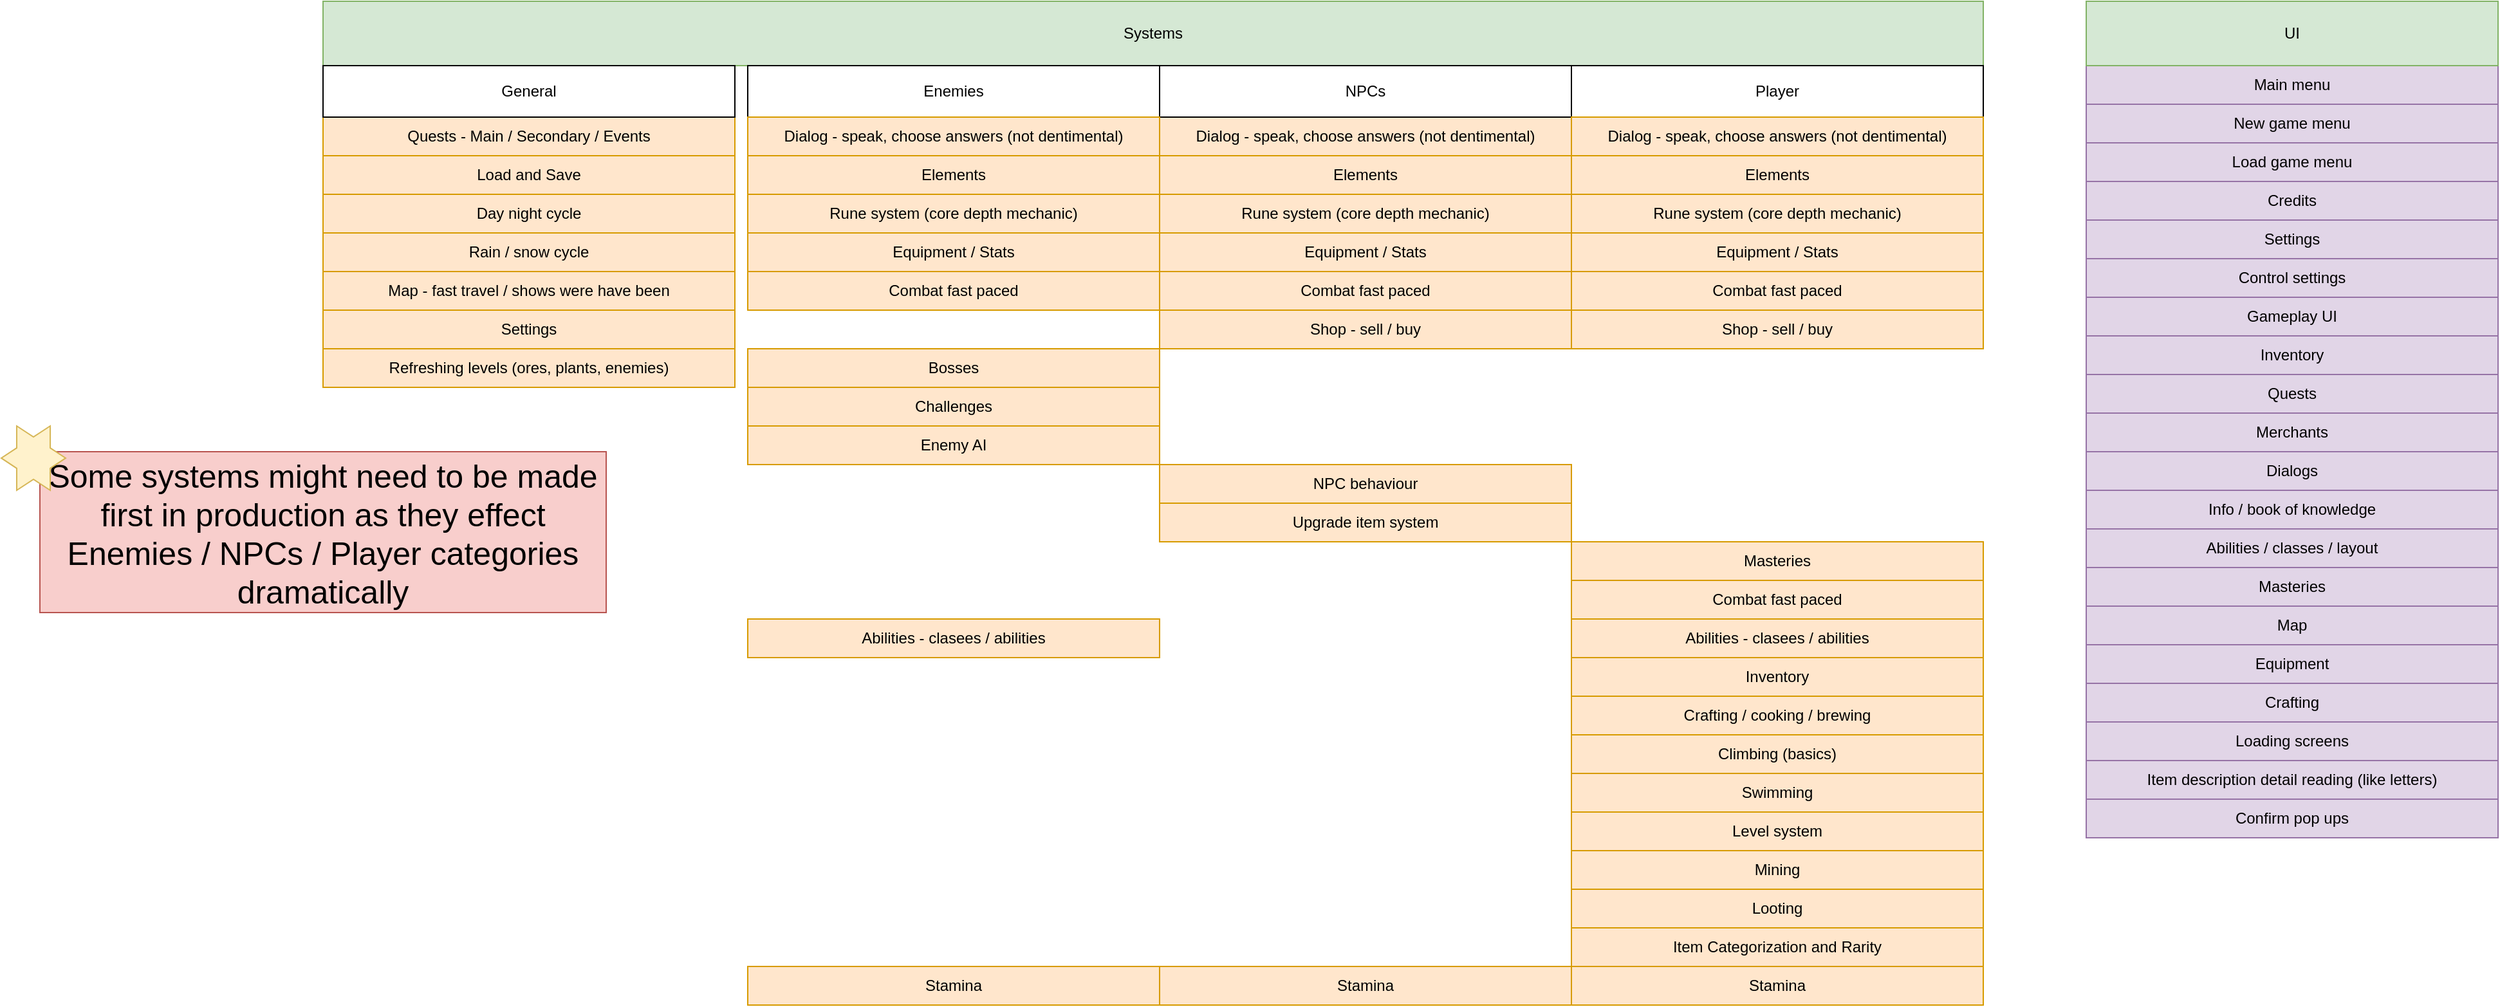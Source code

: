 <mxfile version="20.7.4" type="device" pages="4"><diagram id="0HZXgW-4F_JdSuQnM1WO" name="Σελίδα-1"><mxGraphModel dx="3066" dy="1997" grid="1" gridSize="10" guides="1" tooltips="1" connect="1" arrows="1" fold="1" page="1" pageScale="1" pageWidth="827" pageHeight="1169" math="0" shadow="0"><root><mxCell id="0"/><mxCell id="1" parent="0"/><mxCell id="-P_K3KMxOktZkrBKWnMk-19" value="Systems" style="rounded=0;whiteSpace=wrap;html=1;fillColor=#d5e8d4;strokeColor=#82b366;" parent="1" vertex="1"><mxGeometry x="-1100" y="-10" width="1290" height="50" as="geometry"/></mxCell><mxCell id="-P_K3KMxOktZkrBKWnMk-20" value="Main menu" style="rounded=0;whiteSpace=wrap;html=1;fillColor=#e1d5e7;strokeColor=#9673a6;" parent="1" vertex="1"><mxGeometry x="270" y="40" width="320" height="30" as="geometry"/></mxCell><mxCell id="-P_K3KMxOktZkrBKWnMk-21" value="Settings" style="rounded=0;whiteSpace=wrap;html=1;fillColor=#e1d5e7;strokeColor=#9673a6;" parent="1" vertex="1"><mxGeometry x="270" y="160" width="320" height="30" as="geometry"/></mxCell><mxCell id="-P_K3KMxOktZkrBKWnMk-22" value="Credits" style="rounded=0;whiteSpace=wrap;html=1;fillColor=#e1d5e7;strokeColor=#9673a6;" parent="1" vertex="1"><mxGeometry x="270" y="130" width="320" height="30" as="geometry"/></mxCell><mxCell id="-P_K3KMxOktZkrBKWnMk-23" value="New game menu" style="rounded=0;whiteSpace=wrap;html=1;fillColor=#e1d5e7;strokeColor=#9673a6;" parent="1" vertex="1"><mxGeometry x="270" y="70" width="320" height="30" as="geometry"/></mxCell><mxCell id="-P_K3KMxOktZkrBKWnMk-24" value="Load game menu" style="rounded=0;whiteSpace=wrap;html=1;fillColor=#e1d5e7;strokeColor=#9673a6;" parent="1" vertex="1"><mxGeometry x="270" y="100" width="320" height="30" as="geometry"/></mxCell><mxCell id="-P_K3KMxOktZkrBKWnMk-25" value="Control settings" style="rounded=0;whiteSpace=wrap;html=1;fillColor=#e1d5e7;strokeColor=#9673a6;" parent="1" vertex="1"><mxGeometry x="270" y="190" width="320" height="30" as="geometry"/></mxCell><mxCell id="-P_K3KMxOktZkrBKWnMk-26" value="Gameplay UI" style="rounded=0;whiteSpace=wrap;html=1;fillColor=#e1d5e7;strokeColor=#9673a6;" parent="1" vertex="1"><mxGeometry x="270" y="220" width="320" height="30" as="geometry"/></mxCell><mxCell id="-P_K3KMxOktZkrBKWnMk-27" value="Inventory" style="rounded=0;whiteSpace=wrap;html=1;fillColor=#ffe6cc;strokeColor=#d79b00;" parent="1" vertex="1"><mxGeometry x="-130" y="500" width="320" height="30" as="geometry"/></mxCell><mxCell id="-P_K3KMxOktZkrBKWnMk-28" value="Crafting / cooking / brewing" style="rounded=0;whiteSpace=wrap;html=1;fillColor=#ffe6cc;strokeColor=#d79b00;" parent="1" vertex="1"><mxGeometry x="-130" y="530" width="320" height="30" as="geometry"/></mxCell><mxCell id="-P_K3KMxOktZkrBKWnMk-29" value="Shop - sell / buy" style="rounded=0;whiteSpace=wrap;html=1;fillColor=#ffe6cc;strokeColor=#d79b00;" parent="1" vertex="1"><mxGeometry x="-450" y="230" width="320" height="30" as="geometry"/></mxCell><mxCell id="-P_K3KMxOktZkrBKWnMk-30" value="Settings" style="rounded=0;whiteSpace=wrap;html=1;fillColor=#ffe6cc;strokeColor=#d79b00;" parent="1" vertex="1"><mxGeometry x="-1100" y="230" width="320" height="30" as="geometry"/></mxCell><mxCell id="-P_K3KMxOktZkrBKWnMk-31" value="Dialog - speak, choose answers (not dentimental)" style="rounded=0;whiteSpace=wrap;html=1;fillColor=#ffe6cc;strokeColor=#d79b00;" parent="1" vertex="1"><mxGeometry x="-450" y="80" width="320" height="30" as="geometry"/></mxCell><mxCell id="-P_K3KMxOktZkrBKWnMk-32" value="Abilities - clasees / abilities" style="rounded=0;whiteSpace=wrap;html=1;fillColor=#ffe6cc;strokeColor=#d79b00;" parent="1" vertex="1"><mxGeometry x="-130" y="470" width="320" height="30" as="geometry"/></mxCell><mxCell id="-P_K3KMxOktZkrBKWnMk-33" value="Map - fast travel / shows were have been" style="rounded=0;whiteSpace=wrap;html=1;fillColor=#ffe6cc;strokeColor=#d79b00;" parent="1" vertex="1"><mxGeometry x="-1100" y="200" width="320" height="30" as="geometry"/></mxCell><mxCell id="-P_K3KMxOktZkrBKWnMk-34" value="Masteries" style="rounded=0;whiteSpace=wrap;html=1;fillColor=#ffe6cc;strokeColor=#d79b00;" parent="1" vertex="1"><mxGeometry x="-130" y="410" width="320" height="30" as="geometry"/></mxCell><mxCell id="-P_K3KMxOktZkrBKWnMk-35" value="Quests - Main / Secondary / Events" style="rounded=0;whiteSpace=wrap;html=1;fillColor=#ffe6cc;strokeColor=#d79b00;" parent="1" vertex="1"><mxGeometry x="-1100" y="80" width="320" height="30" as="geometry"/></mxCell><mxCell id="-P_K3KMxOktZkrBKWnMk-37" value="Elements" style="rounded=0;whiteSpace=wrap;html=1;fillColor=#ffe6cc;strokeColor=#d79b00;" parent="1" vertex="1"><mxGeometry x="-130" y="110" width="320" height="30" as="geometry"/></mxCell><mxCell id="-P_K3KMxOktZkrBKWnMk-38" value="Climbing (basics)" style="rounded=0;whiteSpace=wrap;html=1;fillColor=#ffe6cc;strokeColor=#d79b00;" parent="1" vertex="1"><mxGeometry x="-130" y="560" width="320" height="30" as="geometry"/></mxCell><mxCell id="-P_K3KMxOktZkrBKWnMk-39" value="Load and Save" style="rounded=0;whiteSpace=wrap;html=1;fillColor=#ffe6cc;strokeColor=#d79b00;" parent="1" vertex="1"><mxGeometry x="-1100" y="110" width="320" height="30" as="geometry"/></mxCell><mxCell id="-P_K3KMxOktZkrBKWnMk-40" value="Day night cycle" style="rounded=0;whiteSpace=wrap;html=1;fillColor=#ffe6cc;strokeColor=#d79b00;" parent="1" vertex="1"><mxGeometry x="-1100" y="140" width="320" height="30" as="geometry"/></mxCell><mxCell id="-P_K3KMxOktZkrBKWnMk-41" value="Swimming" style="rounded=0;whiteSpace=wrap;html=1;fillColor=#ffe6cc;strokeColor=#d79b00;" parent="1" vertex="1"><mxGeometry x="-130" y="590" width="320" height="30" as="geometry"/></mxCell><mxCell id="-P_K3KMxOktZkrBKWnMk-42" value="Equipment / Stats" style="rounded=0;whiteSpace=wrap;html=1;fillColor=#ffe6cc;strokeColor=#d79b00;" parent="1" vertex="1"><mxGeometry x="-130" y="170" width="320" height="30" as="geometry"/></mxCell><mxCell id="-P_K3KMxOktZkrBKWnMk-43" value="Enemy AI" style="rounded=0;whiteSpace=wrap;html=1;fillColor=#ffe6cc;strokeColor=#d79b00;" parent="1" vertex="1"><mxGeometry x="-770" y="320" width="320" height="30" as="geometry"/></mxCell><mxCell id="-P_K3KMxOktZkrBKWnMk-44" value="NPC behaviour" style="rounded=0;whiteSpace=wrap;html=1;fillColor=#ffe6cc;strokeColor=#d79b00;" parent="1" vertex="1"><mxGeometry x="-450" y="350" width="320" height="30" as="geometry"/></mxCell><mxCell id="-P_K3KMxOktZkrBKWnMk-45" value="Bosses" style="rounded=0;whiteSpace=wrap;html=1;fillColor=#ffe6cc;strokeColor=#d79b00;" parent="1" vertex="1"><mxGeometry x="-770" y="260" width="320" height="30" as="geometry"/></mxCell><mxCell id="-P_K3KMxOktZkrBKWnMk-46" value="Challenges" style="rounded=0;whiteSpace=wrap;html=1;fillColor=#ffe6cc;strokeColor=#d79b00;" parent="1" vertex="1"><mxGeometry x="-770" y="290" width="320" height="30" as="geometry"/></mxCell><mxCell id="-P_K3KMxOktZkrBKWnMk-47" value="Level system" style="rounded=0;whiteSpace=wrap;html=1;fillColor=#ffe6cc;strokeColor=#d79b00;" parent="1" vertex="1"><mxGeometry x="-130" y="620" width="320" height="30" as="geometry"/></mxCell><mxCell id="-P_K3KMxOktZkrBKWnMk-48" value="Rain / snow cycle" style="rounded=0;whiteSpace=wrap;html=1;fillColor=#ffe6cc;strokeColor=#d79b00;" parent="1" vertex="1"><mxGeometry x="-1100" y="170" width="320" height="30" as="geometry"/></mxCell><mxCell id="-P_K3KMxOktZkrBKWnMk-49" value="Combat fast paced" style="rounded=0;whiteSpace=wrap;html=1;fillColor=#ffe6cc;strokeColor=#d79b00;" parent="1" vertex="1"><mxGeometry x="-130" y="440" width="320" height="30" as="geometry"/></mxCell><mxCell id="-P_K3KMxOktZkrBKWnMk-50" value="Item description detail reading (like letters)" style="rounded=0;whiteSpace=wrap;html=1;fillColor=#e1d5e7;strokeColor=#9673a6;" parent="1" vertex="1"><mxGeometry x="270" y="580" width="320" height="30" as="geometry"/></mxCell><mxCell id="-P_K3KMxOktZkrBKWnMk-51" value="Confirm pop ups" style="rounded=0;whiteSpace=wrap;html=1;fillColor=#e1d5e7;strokeColor=#9673a6;" parent="1" vertex="1"><mxGeometry x="270" y="610" width="320" height="30" as="geometry"/></mxCell><mxCell id="-P_K3KMxOktZkrBKWnMk-52" value="Upgrade item system" style="rounded=0;whiteSpace=wrap;html=1;fillColor=#ffe6cc;strokeColor=#d79b00;" parent="1" vertex="1"><mxGeometry x="-450" y="380" width="320" height="30" as="geometry"/></mxCell><mxCell id="-P_K3KMxOktZkrBKWnMk-53" value="Rune system (core depth mechanic)" style="rounded=0;whiteSpace=wrap;html=1;fillColor=#ffe6cc;strokeColor=#d79b00;" parent="1" vertex="1"><mxGeometry x="-450" y="140" width="320" height="30" as="geometry"/></mxCell><mxCell id="-P_K3KMxOktZkrBKWnMk-54" value="Player" style="rounded=0;whiteSpace=wrap;html=1;" parent="1" vertex="1"><mxGeometry x="-130" y="40" width="320" height="40" as="geometry"/></mxCell><mxCell id="-P_K3KMxOktZkrBKWnMk-55" value="NPCs" style="rounded=0;whiteSpace=wrap;html=1;" parent="1" vertex="1"><mxGeometry x="-450" y="40" width="320" height="40" as="geometry"/></mxCell><mxCell id="-P_K3KMxOktZkrBKWnMk-56" value="Enemies" style="rounded=0;whiteSpace=wrap;html=1;" parent="1" vertex="1"><mxGeometry x="-770" y="40" width="320" height="40" as="geometry"/></mxCell><mxCell id="-P_K3KMxOktZkrBKWnMk-58" value="Combat fast paced" style="rounded=0;whiteSpace=wrap;html=1;fillColor=#ffe6cc;strokeColor=#d79b00;" parent="1" vertex="1"><mxGeometry x="-130" y="200" width="320" height="30" as="geometry"/></mxCell><mxCell id="-P_K3KMxOktZkrBKWnMk-59" value="Combat fast paced" style="rounded=0;whiteSpace=wrap;html=1;fillColor=#ffe6cc;strokeColor=#d79b00;" parent="1" vertex="1"><mxGeometry x="-770" y="200" width="320" height="30" as="geometry"/></mxCell><mxCell id="-P_K3KMxOktZkrBKWnMk-60" value="Elements" style="rounded=0;whiteSpace=wrap;html=1;fillColor=#ffe6cc;strokeColor=#d79b00;" parent="1" vertex="1"><mxGeometry x="-770" y="110" width="320" height="30" as="geometry"/></mxCell><mxCell id="-P_K3KMxOktZkrBKWnMk-61" value="Equipment / Stats" style="rounded=0;whiteSpace=wrap;html=1;fillColor=#ffe6cc;strokeColor=#d79b00;" parent="1" vertex="1"><mxGeometry x="-770" y="170" width="320" height="30" as="geometry"/></mxCell><mxCell id="-P_K3KMxOktZkrBKWnMk-62" value="Equipment / Stats" style="rounded=0;whiteSpace=wrap;html=1;fillColor=#ffe6cc;strokeColor=#d79b00;" parent="1" vertex="1"><mxGeometry x="-450" y="170" width="320" height="30" as="geometry"/></mxCell><mxCell id="-P_K3KMxOktZkrBKWnMk-63" value="Abilities - clasees / abilities" style="rounded=0;whiteSpace=wrap;html=1;fillColor=#ffe6cc;strokeColor=#d79b00;" parent="1" vertex="1"><mxGeometry x="-770" y="470" width="320" height="30" as="geometry"/></mxCell><mxCell id="-P_K3KMxOktZkrBKWnMk-66" value="Rune system (core depth mechanic)" style="rounded=0;whiteSpace=wrap;html=1;fillColor=#ffe6cc;strokeColor=#d79b00;" parent="1" vertex="1"><mxGeometry x="-770" y="140" width="320" height="30" as="geometry"/></mxCell><mxCell id="-P_K3KMxOktZkrBKWnMk-67" value="Shop - sell / buy" style="rounded=0;whiteSpace=wrap;html=1;fillColor=#ffe6cc;strokeColor=#d79b00;" parent="1" vertex="1"><mxGeometry x="-130" y="230" width="320" height="30" as="geometry"/></mxCell><mxCell id="-P_K3KMxOktZkrBKWnMk-68" value="General" style="rounded=0;whiteSpace=wrap;html=1;" parent="1" vertex="1"><mxGeometry x="-1100" y="40" width="320" height="40" as="geometry"/></mxCell><mxCell id="-P_K3KMxOktZkrBKWnMk-72" value="Dialog - speak, choose answers (not dentimental)" style="rounded=0;whiteSpace=wrap;html=1;fillColor=#ffe6cc;strokeColor=#d79b00;" parent="1" vertex="1"><mxGeometry x="-130" y="80" width="320" height="30" as="geometry"/></mxCell><mxCell id="-P_K3KMxOktZkrBKWnMk-73" value="Dialog - speak, choose answers (not dentimental)" style="rounded=0;whiteSpace=wrap;html=1;fillColor=#ffe6cc;strokeColor=#d79b00;" parent="1" vertex="1"><mxGeometry x="-770" y="80" width="320" height="30" as="geometry"/></mxCell><mxCell id="-P_K3KMxOktZkrBKWnMk-74" value="Elements" style="rounded=0;whiteSpace=wrap;html=1;fillColor=#ffe6cc;strokeColor=#d79b00;" parent="1" vertex="1"><mxGeometry x="-450" y="110" width="320" height="30" as="geometry"/></mxCell><mxCell id="-P_K3KMxOktZkrBKWnMk-75" value="Rune system (core depth mechanic)" style="rounded=0;whiteSpace=wrap;html=1;fillColor=#ffe6cc;strokeColor=#d79b00;" parent="1" vertex="1"><mxGeometry x="-130" y="140" width="320" height="30" as="geometry"/></mxCell><mxCell id="-P_K3KMxOktZkrBKWnMk-76" value="UI" style="rounded=0;whiteSpace=wrap;html=1;fillColor=#d5e8d4;strokeColor=#82b366;" parent="1" vertex="1"><mxGeometry x="270" y="-10" width="320" height="50" as="geometry"/></mxCell><mxCell id="-P_K3KMxOktZkrBKWnMk-77" value="Inventory" style="rounded=0;whiteSpace=wrap;html=1;fillColor=#e1d5e7;strokeColor=#9673a6;" parent="1" vertex="1"><mxGeometry x="270" y="250" width="320" height="30" as="geometry"/></mxCell><mxCell id="-P_K3KMxOktZkrBKWnMk-78" value="Quests" style="rounded=0;whiteSpace=wrap;html=1;fillColor=#e1d5e7;strokeColor=#9673a6;" parent="1" vertex="1"><mxGeometry x="270" y="280" width="320" height="30" as="geometry"/></mxCell><mxCell id="-P_K3KMxOktZkrBKWnMk-79" value="Merchants" style="rounded=0;whiteSpace=wrap;html=1;fillColor=#e1d5e7;strokeColor=#9673a6;" parent="1" vertex="1"><mxGeometry x="270" y="310" width="320" height="30" as="geometry"/></mxCell><mxCell id="-P_K3KMxOktZkrBKWnMk-80" value="Dialogs" style="rounded=0;whiteSpace=wrap;html=1;fillColor=#e1d5e7;strokeColor=#9673a6;" parent="1" vertex="1"><mxGeometry x="270" y="340" width="320" height="30" as="geometry"/></mxCell><mxCell id="-P_K3KMxOktZkrBKWnMk-81" value="Info / book of knowledge" style="rounded=0;whiteSpace=wrap;html=1;fillColor=#e1d5e7;strokeColor=#9673a6;" parent="1" vertex="1"><mxGeometry x="270" y="370" width="320" height="30" as="geometry"/></mxCell><mxCell id="-P_K3KMxOktZkrBKWnMk-82" value="Abilities / classes / layout" style="rounded=0;whiteSpace=wrap;html=1;fillColor=#e1d5e7;strokeColor=#9673a6;" parent="1" vertex="1"><mxGeometry x="270" y="400" width="320" height="30" as="geometry"/></mxCell><mxCell id="-P_K3KMxOktZkrBKWnMk-83" value="Masteries" style="rounded=0;whiteSpace=wrap;html=1;fillColor=#e1d5e7;strokeColor=#9673a6;" parent="1" vertex="1"><mxGeometry x="270" y="430" width="320" height="30" as="geometry"/></mxCell><mxCell id="-P_K3KMxOktZkrBKWnMk-84" value="Map" style="rounded=0;whiteSpace=wrap;html=1;fillColor=#e1d5e7;strokeColor=#9673a6;" parent="1" vertex="1"><mxGeometry x="270" y="460" width="320" height="30" as="geometry"/></mxCell><mxCell id="-P_K3KMxOktZkrBKWnMk-85" value="Equipment" style="rounded=0;whiteSpace=wrap;html=1;fillColor=#e1d5e7;strokeColor=#9673a6;" parent="1" vertex="1"><mxGeometry x="270" y="490" width="320" height="30" as="geometry"/></mxCell><mxCell id="-P_K3KMxOktZkrBKWnMk-86" value="Crafting" style="rounded=0;whiteSpace=wrap;html=1;fillColor=#e1d5e7;strokeColor=#9673a6;" parent="1" vertex="1"><mxGeometry x="270" y="520" width="320" height="30" as="geometry"/></mxCell><mxCell id="-P_K3KMxOktZkrBKWnMk-87" value="Mining" style="rounded=0;whiteSpace=wrap;html=1;fillColor=#ffe6cc;strokeColor=#d79b00;" parent="1" vertex="1"><mxGeometry x="-130" y="650" width="320" height="30" as="geometry"/></mxCell><mxCell id="-P_K3KMxOktZkrBKWnMk-88" value="Looting" style="rounded=0;whiteSpace=wrap;html=1;fillColor=#ffe6cc;strokeColor=#d79b00;" parent="1" vertex="1"><mxGeometry x="-130" y="680" width="320" height="30" as="geometry"/></mxCell><mxCell id="-P_K3KMxOktZkrBKWnMk-89" value="Loading screens" style="rounded=0;whiteSpace=wrap;html=1;fillColor=#e1d5e7;strokeColor=#9673a6;" parent="1" vertex="1"><mxGeometry x="270" y="550" width="320" height="30" as="geometry"/></mxCell><mxCell id="-P_K3KMxOktZkrBKWnMk-91" value="Refreshing levels (ores, plants, enemies)" style="rounded=0;whiteSpace=wrap;html=1;fillColor=#ffe6cc;strokeColor=#d79b00;" parent="1" vertex="1"><mxGeometry x="-1100" y="260" width="320" height="30" as="geometry"/></mxCell><mxCell id="-P_K3KMxOktZkrBKWnMk-92" value="&lt;font style=&quot;font-size: 25px;&quot;&gt;Some systems might need to be made first in production as they effect Enemies / NPCs / Player categories dramatically&lt;/font&gt;" style="text;html=1;strokeColor=#b85450;fillColor=#f8cecc;align=center;verticalAlign=middle;whiteSpace=wrap;rounded=0;" parent="1" vertex="1"><mxGeometry x="-1320" y="340" width="440" height="125" as="geometry"/></mxCell><mxCell id="-P_K3KMxOktZkrBKWnMk-96" value="" style="verticalLabelPosition=bottom;verticalAlign=top;html=1;shape=mxgraph.basic.6_point_star;fontSize=25;fillColor=#fff2cc;strokeColor=#d6b656;" parent="1" vertex="1"><mxGeometry x="-1350" y="320" width="50" height="50" as="geometry"/></mxCell><mxCell id="-P_K3KMxOktZkrBKWnMk-97" value="Item Categorization and Rarity" style="rounded=0;whiteSpace=wrap;html=1;fillColor=#ffe6cc;strokeColor=#d79b00;" parent="1" vertex="1"><mxGeometry x="-130" y="710" width="320" height="30" as="geometry"/></mxCell><mxCell id="-P_K3KMxOktZkrBKWnMk-98" value="Stamina" style="rounded=0;whiteSpace=wrap;html=1;fillColor=#ffe6cc;strokeColor=#d79b00;" parent="1" vertex="1"><mxGeometry x="-130" y="740" width="320" height="30" as="geometry"/></mxCell><mxCell id="-P_K3KMxOktZkrBKWnMk-99" value="Stamina" style="rounded=0;whiteSpace=wrap;html=1;fillColor=#ffe6cc;strokeColor=#d79b00;" parent="1" vertex="1"><mxGeometry x="-450" y="740" width="320" height="30" as="geometry"/></mxCell><mxCell id="-P_K3KMxOktZkrBKWnMk-100" value="Stamina" style="rounded=0;whiteSpace=wrap;html=1;fillColor=#ffe6cc;strokeColor=#d79b00;" parent="1" vertex="1"><mxGeometry x="-770" y="740" width="320" height="30" as="geometry"/></mxCell><mxCell id="-P_K3KMxOktZkrBKWnMk-105" value="Combat fast paced" style="rounded=0;whiteSpace=wrap;html=1;fillColor=#ffe6cc;strokeColor=#d79b00;" parent="1" vertex="1"><mxGeometry x="-450" y="200" width="320" height="30" as="geometry"/></mxCell></root></mxGraphModel></diagram><diagram id="7lyqszfLZvoXX7ySYU-R" name="Main Menu"><mxGraphModel dx="1345" dy="1958" grid="1" gridSize="10" guides="1" tooltips="1" connect="1" arrows="1" fold="1" page="1" pageScale="1" pageWidth="827" pageHeight="1169" math="0" shadow="0"><root><mxCell id="0"/><mxCell id="1" parent="0"/><mxCell id="HRNumb8j84kHzfHvROPw-1" value="" style="rounded=0;whiteSpace=wrap;html=1;" parent="1" vertex="1"><mxGeometry x="120" y="160" width="720" height="360" as="geometry"/></mxCell><mxCell id="HRNumb8j84kHzfHvROPw-2" value="Continue" style="rounded=0;whiteSpace=wrap;html=1;" parent="1" vertex="1"><mxGeometry x="160" y="230" width="120" height="30" as="geometry"/></mxCell><mxCell id="HRNumb8j84kHzfHvROPw-3" value="New Game" style="rounded=0;whiteSpace=wrap;html=1;" parent="1" vertex="1"><mxGeometry x="160" y="260" width="120" height="30" as="geometry"/></mxCell><mxCell id="HRNumb8j84kHzfHvROPw-4" value="Load Game" style="rounded=0;whiteSpace=wrap;html=1;" parent="1" vertex="1"><mxGeometry x="160" y="290" width="120" height="30" as="geometry"/></mxCell><mxCell id="HRNumb8j84kHzfHvROPw-5" value="Settings" style="rounded=0;whiteSpace=wrap;html=1;" parent="1" vertex="1"><mxGeometry x="160" y="320" width="120" height="30" as="geometry"/></mxCell><mxCell id="HRNumb8j84kHzfHvROPw-7" value="Credits" style="rounded=0;whiteSpace=wrap;html=1;" parent="1" vertex="1"><mxGeometry x="160" y="350" width="120" height="30" as="geometry"/></mxCell><mxCell id="HRNumb8j84kHzfHvROPw-8" value="Exit Game" style="rounded=0;whiteSpace=wrap;html=1;" parent="1" vertex="1"><mxGeometry x="160" y="380" width="120" height="30" as="geometry"/></mxCell><mxCell id="HRNumb8j84kHzfHvROPw-9" value="Main Menu" style="rounded=0;whiteSpace=wrap;html=1;" parent="1" vertex="1"><mxGeometry x="360" y="120" width="200" height="40" as="geometry"/></mxCell><mxCell id="HRNumb8j84kHzfHvROPw-10" value="" style="rounded=0;whiteSpace=wrap;html=1;" parent="1" vertex="1"><mxGeometry x="881" y="160" width="720" height="360" as="geometry"/></mxCell><mxCell id="HRNumb8j84kHzfHvROPw-12" value="Adventurer" style="rounded=0;whiteSpace=wrap;html=1;" parent="1" vertex="1"><mxGeometry x="921" y="260" width="120" height="30" as="geometry"/></mxCell><mxCell id="HRNumb8j84kHzfHvROPw-13" value="Warrior" style="rounded=0;whiteSpace=wrap;html=1;" parent="1" vertex="1"><mxGeometry x="921" y="290" width="120" height="30" as="geometry"/></mxCell><mxCell id="HRNumb8j84kHzfHvROPw-14" value="Champion" style="rounded=0;whiteSpace=wrap;html=1;" parent="1" vertex="1"><mxGeometry x="921" y="320" width="120" height="30" as="geometry"/></mxCell><mxCell id="HRNumb8j84kHzfHvROPw-15" value="Back" style="rounded=0;whiteSpace=wrap;html=1;" parent="1" vertex="1"><mxGeometry x="921" y="350" width="120" height="30" as="geometry"/></mxCell><mxCell id="HRNumb8j84kHzfHvROPw-17" value="New Game" style="rounded=0;whiteSpace=wrap;html=1;" parent="1" vertex="1"><mxGeometry x="1121" y="120" width="200" height="40" as="geometry"/></mxCell><mxCell id="HRNumb8j84kHzfHvROPw-18" value="" style="rounded=0;whiteSpace=wrap;html=1;" parent="1" vertex="1"><mxGeometry x="1640" y="160" width="720" height="360" as="geometry"/></mxCell><mxCell id="HRNumb8j84kHzfHvROPw-25" value="Load Game" style="rounded=0;whiteSpace=wrap;html=1;" parent="1" vertex="1"><mxGeometry x="1880" y="120" width="200" height="40" as="geometry"/></mxCell><mxCell id="Ewl-jRQW1vKkA3z9tf_Y-1" value="Title" style="text;html=1;strokeColor=none;fillColor=none;align=center;verticalAlign=middle;whiteSpace=wrap;rounded=0;" parent="1" vertex="1"><mxGeometry x="160" y="180" width="120" height="30" as="geometry"/></mxCell><mxCell id="Ewl-jRQW1vKkA3z9tf_Y-2" value="Title" style="text;html=1;strokeColor=none;fillColor=none;align=center;verticalAlign=middle;whiteSpace=wrap;rounded=0;" parent="1" vertex="1"><mxGeometry x="920" y="180" width="120" height="30" as="geometry"/></mxCell><mxCell id="Ewl-jRQW1vKkA3z9tf_Y-3" value="Choose difficulty" style="text;html=1;strokeColor=none;fillColor=none;align=center;verticalAlign=middle;whiteSpace=wrap;rounded=0;" parent="1" vertex="1"><mxGeometry x="921" y="230" width="120" height="30" as="geometry"/></mxCell><mxCell id="Ewl-jRQW1vKkA3z9tf_Y-5" value="" style="rounded=0;whiteSpace=wrap;html=1;fillColor=#ffe6cc;strokeColor=#d79b00;" parent="1" vertex="1"><mxGeometry x="1640" y="-80" width="480" height="120" as="geometry"/></mxCell><mxCell id="Ewl-jRQW1vKkA3z9tf_Y-11" value="" style="rounded=0;whiteSpace=wrap;html=1;fillColor=#d5e8d4;strokeColor=#82b366;" parent="1" vertex="1"><mxGeometry x="1640" y="-80" width="480" height="20" as="geometry"/></mxCell><mxCell id="Ewl-jRQW1vKkA3z9tf_Y-12" value="&lt;font style=&quot;font-size: 15px;&quot;&gt;Manul Save&lt;/font&gt;" style="text;html=1;strokeColor=none;fillColor=none;align=center;verticalAlign=middle;whiteSpace=wrap;rounded=0;" parent="1" vertex="1"><mxGeometry x="1760" y="-80" width="90" height="20" as="geometry"/></mxCell><mxCell id="Ewl-jRQW1vKkA3z9tf_Y-14" value="&lt;font style=&quot;font-size: 15px;&quot;&gt;WILDPASS&lt;/font&gt;" style="text;html=1;strokeColor=none;fillColor=none;align=center;verticalAlign=middle;whiteSpace=wrap;rounded=0;" parent="1" vertex="1"><mxGeometry x="1760" y="-60" width="80" height="30" as="geometry"/></mxCell><mxCell id="Ewl-jRQW1vKkA3z9tf_Y-15" value="The gaunlet" style="text;html=1;strokeColor=none;fillColor=none;align=center;verticalAlign=middle;whiteSpace=wrap;rounded=0;fontSize=15;" parent="1" vertex="1"><mxGeometry x="1760" y="10" width="90" height="30" as="geometry"/></mxCell><mxCell id="Ewl-jRQW1vKkA3z9tf_Y-16" value="" style="rounded=0;whiteSpace=wrap;html=1;fontSize=15;" parent="1" vertex="1"><mxGeometry x="1640" y="-80" width="120" height="120" as="geometry"/></mxCell><mxCell id="Ewl-jRQW1vKkA3z9tf_Y-17" value="Area Image" style="text;html=1;strokeColor=none;fillColor=none;align=center;verticalAlign=middle;whiteSpace=wrap;rounded=0;fontSize=15;" parent="1" vertex="1"><mxGeometry x="1640" y="-50" width="120" height="60" as="geometry"/></mxCell><mxCell id="Ewl-jRQW1vKkA3z9tf_Y-18" value="5:32:05" style="text;html=1;strokeColor=none;fillColor=none;align=center;verticalAlign=middle;whiteSpace=wrap;rounded=0;fontSize=15;" parent="1" vertex="1"><mxGeometry x="1980" y="-60" width="140" height="30" as="geometry"/></mxCell><mxCell id="Ewl-jRQW1vKkA3z9tf_Y-19" value="15/3/2023" style="text;html=1;strokeColor=none;fillColor=none;align=center;verticalAlign=middle;whiteSpace=wrap;rounded=0;fontSize=15;" parent="1" vertex="1"><mxGeometry x="1980" y="10" width="140" height="30" as="geometry"/></mxCell><mxCell id="Ewl-jRQW1vKkA3z9tf_Y-20" value="" style="endArrow=none;html=1;rounded=0;fontSize=15;" parent="1" source="Ewl-jRQW1vKkA3z9tf_Y-12" edge="1"><mxGeometry width="50" height="50" relative="1" as="geometry"><mxPoint x="1840" y="-110" as="sourcePoint"/><mxPoint x="1960" y="-170" as="targetPoint"/><Array as="points"><mxPoint x="1880" y="-170"/></Array></mxGeometry></mxCell><mxCell id="Ewl-jRQW1vKkA3z9tf_Y-21" value="Specifies if it is manual save or auto save" style="text;html=1;strokeColor=none;fillColor=none;align=center;verticalAlign=middle;whiteSpace=wrap;rounded=0;fontSize=15;" parent="1" vertex="1"><mxGeometry x="1960" y="-180" width="290" height="30" as="geometry"/></mxCell><mxCell id="Ewl-jRQW1vKkA3z9tf_Y-22" value="" style="endArrow=none;html=1;rounded=0;fontSize=15;entryX=0.5;entryY=1;entryDx=0;entryDy=0;" parent="1" target="Ewl-jRQW1vKkA3z9tf_Y-15" edge="1"><mxGeometry width="50" height="50" relative="1" as="geometry"><mxPoint x="1910" y="80" as="sourcePoint"/><mxPoint x="1870" y="80" as="targetPoint"/><Array as="points"><mxPoint x="1840" y="80"/></Array></mxGeometry></mxCell><mxCell id="Ewl-jRQW1vKkA3z9tf_Y-23" value="Main quest at the time of save" style="text;html=1;strokeColor=none;fillColor=none;align=center;verticalAlign=middle;whiteSpace=wrap;rounded=0;fontSize=15;" parent="1" vertex="1"><mxGeometry x="1910" y="60" width="210" height="40" as="geometry"/></mxCell><mxCell id="Ewl-jRQW1vKkA3z9tf_Y-24" value="" style="endArrow=none;html=1;rounded=0;fontSize=15;exitX=1;exitY=0.5;exitDx=0;exitDy=0;" parent="1" source="Ewl-jRQW1vKkA3z9tf_Y-18" edge="1"><mxGeometry width="50" height="50" relative="1" as="geometry"><mxPoint x="2170" as="sourcePoint"/><mxPoint x="2250" y="-80" as="targetPoint"/><Array as="points"><mxPoint x="2180" y="-80"/></Array></mxGeometry></mxCell><mxCell id="Ewl-jRQW1vKkA3z9tf_Y-26" value="Time played" style="text;html=1;strokeColor=none;fillColor=none;align=center;verticalAlign=middle;whiteSpace=wrap;rounded=0;fontSize=15;" parent="1" vertex="1"><mxGeometry x="2250" y="-100" width="100" height="30" as="geometry"/></mxCell><mxCell id="Ewl-jRQW1vKkA3z9tf_Y-27" value="" style="endArrow=none;html=1;rounded=0;fontSize=15;exitX=1;exitY=0.5;exitDx=0;exitDy=0;" parent="1" edge="1"><mxGeometry width="50" height="50" relative="1" as="geometry"><mxPoint x="2080" y="25" as="sourcePoint"/><mxPoint x="2330" y="-10" as="targetPoint"/><Array as="points"><mxPoint x="2240" y="-10"/></Array></mxGeometry></mxCell><mxCell id="Ewl-jRQW1vKkA3z9tf_Y-28" value="The date the save was created" style="text;html=1;strokeColor=none;fillColor=none;align=center;verticalAlign=middle;whiteSpace=wrap;rounded=0;fontSize=15;" parent="1" vertex="1"><mxGeometry x="2330" y="-20" width="210" height="30" as="geometry"/></mxCell><mxCell id="Ewl-jRQW1vKkA3z9tf_Y-29" value="All" style="rounded=0;whiteSpace=wrap;html=1;fontSize=15;" parent="1" vertex="1"><mxGeometry x="1908" y="210" width="160" height="20" as="geometry"/></mxCell><mxCell id="Ewl-jRQW1vKkA3z9tf_Y-31" value="Manual" style="rounded=0;whiteSpace=wrap;html=1;fontSize=15;" parent="1" vertex="1"><mxGeometry x="1738" y="210" width="170" height="20" as="geometry"/></mxCell><mxCell id="Ewl-jRQW1vKkA3z9tf_Y-32" value="Auto" style="rounded=0;whiteSpace=wrap;html=1;fontSize=15;" parent="1" vertex="1"><mxGeometry x="2068" y="210" width="160" height="20" as="geometry"/></mxCell><mxCell id="Ewl-jRQW1vKkA3z9tf_Y-33" value="" style="rounded=0;whiteSpace=wrap;html=1;fillColor=#ffe6cc;strokeColor=#d79b00;fontStyle=1" parent="1" vertex="1"><mxGeometry x="1740" y="240" width="480" height="120" as="geometry"/></mxCell><mxCell id="Ewl-jRQW1vKkA3z9tf_Y-34" value="" style="rounded=0;whiteSpace=wrap;html=1;fillColor=#d5e8d4;strokeColor=#82b366;fontStyle=1" parent="1" vertex="1"><mxGeometry x="1740" y="240" width="480" height="20" as="geometry"/></mxCell><mxCell id="Ewl-jRQW1vKkA3z9tf_Y-35" value="&lt;font style=&quot;font-size: 15px;&quot;&gt;Manul Save&lt;/font&gt;" style="text;html=1;strokeColor=none;fillColor=none;align=center;verticalAlign=middle;whiteSpace=wrap;rounded=0;fontStyle=0" parent="1" vertex="1"><mxGeometry x="1860" y="240" width="90" height="20" as="geometry"/></mxCell><mxCell id="Ewl-jRQW1vKkA3z9tf_Y-36" value="&lt;font style=&quot;font-size: 15px;&quot;&gt;WILDPASS&lt;/font&gt;" style="text;html=1;strokeColor=none;fillColor=none;align=center;verticalAlign=middle;whiteSpace=wrap;rounded=0;fontStyle=0" parent="1" vertex="1"><mxGeometry x="1860" y="260" width="80" height="30" as="geometry"/></mxCell><mxCell id="Ewl-jRQW1vKkA3z9tf_Y-37" value="The gaunlet" style="text;html=1;strokeColor=none;fillColor=none;align=center;verticalAlign=middle;whiteSpace=wrap;rounded=0;fontSize=15;fontStyle=0" parent="1" vertex="1"><mxGeometry x="1860" y="330" width="90" height="30" as="geometry"/></mxCell><mxCell id="Ewl-jRQW1vKkA3z9tf_Y-38" value="" style="rounded=0;whiteSpace=wrap;html=1;fontSize=15;fontStyle=1" parent="1" vertex="1"><mxGeometry x="1740" y="240" width="120" height="120" as="geometry"/></mxCell><mxCell id="Ewl-jRQW1vKkA3z9tf_Y-39" value="Area Image" style="text;html=1;strokeColor=none;fillColor=none;align=center;verticalAlign=middle;whiteSpace=wrap;rounded=0;fontSize=15;fontStyle=0" parent="1" vertex="1"><mxGeometry x="1740" y="270" width="120" height="60" as="geometry"/></mxCell><mxCell id="Ewl-jRQW1vKkA3z9tf_Y-40" value="5:32:05" style="text;html=1;strokeColor=none;fillColor=none;align=center;verticalAlign=middle;whiteSpace=wrap;rounded=0;fontSize=15;fontStyle=0" parent="1" vertex="1"><mxGeometry x="2080" y="260" width="140" height="30" as="geometry"/></mxCell><mxCell id="Ewl-jRQW1vKkA3z9tf_Y-41" value="15/3/2023" style="text;html=1;strokeColor=none;fillColor=none;align=center;verticalAlign=middle;whiteSpace=wrap;rounded=0;fontSize=15;fontStyle=0" parent="1" vertex="1"><mxGeometry x="2080" y="330" width="140" height="30" as="geometry"/></mxCell><mxCell id="Ewl-jRQW1vKkA3z9tf_Y-42" value="" style="rounded=0;whiteSpace=wrap;html=1;fillColor=#ffe6cc;strokeColor=#d79b00;" parent="1" vertex="1"><mxGeometry x="1740" y="370" width="480" height="120" as="geometry"/></mxCell><mxCell id="Ewl-jRQW1vKkA3z9tf_Y-43" value="" style="rounded=0;whiteSpace=wrap;html=1;fillColor=#d5e8d4;strokeColor=#82b366;" parent="1" vertex="1"><mxGeometry x="1740" y="370" width="480" height="20" as="geometry"/></mxCell><mxCell id="Ewl-jRQW1vKkA3z9tf_Y-44" value="&lt;font style=&quot;font-size: 15px;&quot;&gt;Manul Save&lt;/font&gt;" style="text;html=1;strokeColor=none;fillColor=none;align=center;verticalAlign=middle;whiteSpace=wrap;rounded=0;" parent="1" vertex="1"><mxGeometry x="1860" y="370" width="90" height="20" as="geometry"/></mxCell><mxCell id="Ewl-jRQW1vKkA3z9tf_Y-45" value="&lt;font style=&quot;font-size: 15px;&quot;&gt;WILDPASS&lt;/font&gt;" style="text;html=1;strokeColor=none;fillColor=none;align=center;verticalAlign=middle;whiteSpace=wrap;rounded=0;" parent="1" vertex="1"><mxGeometry x="1860" y="390" width="80" height="30" as="geometry"/></mxCell><mxCell id="Ewl-jRQW1vKkA3z9tf_Y-46" value="The gaunlet" style="text;html=1;strokeColor=none;fillColor=none;align=center;verticalAlign=middle;whiteSpace=wrap;rounded=0;fontSize=15;" parent="1" vertex="1"><mxGeometry x="1860" y="460" width="90" height="30" as="geometry"/></mxCell><mxCell id="Ewl-jRQW1vKkA3z9tf_Y-47" value="" style="rounded=0;whiteSpace=wrap;html=1;fontSize=15;" parent="1" vertex="1"><mxGeometry x="1740" y="370" width="120" height="120" as="geometry"/></mxCell><mxCell id="Ewl-jRQW1vKkA3z9tf_Y-48" value="Area Image" style="text;html=1;strokeColor=none;fillColor=none;align=center;verticalAlign=middle;whiteSpace=wrap;rounded=0;fontSize=15;" parent="1" vertex="1"><mxGeometry x="1740" y="400" width="120" height="60" as="geometry"/></mxCell><mxCell id="Ewl-jRQW1vKkA3z9tf_Y-49" value="5:32:05" style="text;html=1;strokeColor=none;fillColor=none;align=center;verticalAlign=middle;whiteSpace=wrap;rounded=0;fontSize=15;" parent="1" vertex="1"><mxGeometry x="2080" y="390" width="140" height="30" as="geometry"/></mxCell><mxCell id="Ewl-jRQW1vKkA3z9tf_Y-50" value="15/3/2023" style="text;html=1;strokeColor=none;fillColor=none;align=center;verticalAlign=middle;whiteSpace=wrap;rounded=0;fontSize=15;" parent="1" vertex="1"><mxGeometry x="2080" y="460" width="140" height="30" as="geometry"/></mxCell><mxCell id="Ewl-jRQW1vKkA3z9tf_Y-53" value="" style="endArrow=classic;startArrow=classic;html=1;rounded=0;fontSize=15;entryX=0.861;entryY=0.25;entryDx=0;entryDy=0;entryPerimeter=0;exitX=0.861;exitY=0.889;exitDx=0;exitDy=0;exitPerimeter=0;" parent="1" source="HRNumb8j84kHzfHvROPw-18" target="HRNumb8j84kHzfHvROPw-18" edge="1"><mxGeometry width="50" height="50" relative="1" as="geometry"><mxPoint x="2260" y="380" as="sourcePoint"/><mxPoint x="2310" y="330" as="targetPoint"/></mxGeometry></mxCell><mxCell id="Ewl-jRQW1vKkA3z9tf_Y-56" value="" style="rounded=0;whiteSpace=wrap;html=1;fillColor=#d5e8d4;strokeColor=#82b366;" parent="1" vertex="1"><mxGeometry x="1740" y="500" width="480" height="20" as="geometry"/></mxCell><mxCell id="Ewl-jRQW1vKkA3z9tf_Y-57" value="" style="rounded=0;whiteSpace=wrap;html=1;fontSize=15;" parent="1" vertex="1"><mxGeometry x="1740" y="500" width="120" height="20" as="geometry"/></mxCell><mxCell id="Ewl-jRQW1vKkA3z9tf_Y-58" value="&lt;font style=&quot;font-size: 15px;&quot;&gt;Manul Save&lt;/font&gt;" style="text;html=1;strokeColor=none;fillColor=none;align=center;verticalAlign=middle;whiteSpace=wrap;rounded=0;" parent="1" vertex="1"><mxGeometry x="1860" y="500" width="90" height="20" as="geometry"/></mxCell><mxCell id="Ewl-jRQW1vKkA3z9tf_Y-59" value="ESC : go back to menu" style="text;html=1;strokeColor=none;fillColor=none;align=center;verticalAlign=middle;whiteSpace=wrap;rounded=0;fontSize=15;" parent="1" vertex="1"><mxGeometry x="2380" y="170" width="160" height="30" as="geometry"/></mxCell><mxCell id="Ewl-jRQW1vKkA3z9tf_Y-61" value="Esc" style="rounded=1;whiteSpace=wrap;html=1;fontSize=15;" parent="1" vertex="1"><mxGeometry x="2250" y="490" width="50" height="20" as="geometry"/></mxCell><mxCell id="Ewl-jRQW1vKkA3z9tf_Y-62" value="Exit" style="text;html=1;strokeColor=none;fillColor=none;align=center;verticalAlign=middle;whiteSpace=wrap;rounded=0;fontSize=15;" parent="1" vertex="1"><mxGeometry x="2300" y="490" width="40" height="20" as="geometry"/></mxCell><mxCell id="Ewl-jRQW1vKkA3z9tf_Y-63" value="" style="endArrow=none;html=1;rounded=0;fontSize=15;exitX=0.5;exitY=0;exitDx=0;exitDy=0;" parent="1" source="Ewl-jRQW1vKkA3z9tf_Y-31" edge="1"><mxGeometry width="50" height="50" relative="1" as="geometry"><mxPoint x="1650" y="140" as="sourcePoint"/><mxPoint x="1690" y="130" as="targetPoint"/><Array as="points"><mxPoint x="1790" y="130"/></Array></mxGeometry></mxCell><mxCell id="Ewl-jRQW1vKkA3z9tf_Y-64" value="Show only manul saves" style="text;html=1;strokeColor=none;fillColor=none;align=center;verticalAlign=middle;whiteSpace=wrap;rounded=0;fontSize=15;" parent="1" vertex="1"><mxGeometry x="1520" y="120" width="160" height="30" as="geometry"/></mxCell><mxCell id="Ewl-jRQW1vKkA3z9tf_Y-65" value="" style="endArrow=none;html=1;rounded=0;fontSize=15;exitX=0.5;exitY=0;exitDx=0;exitDy=0;" parent="1" source="Ewl-jRQW1vKkA3z9tf_Y-32" edge="1"><mxGeometry width="50" height="50" relative="1" as="geometry"><mxPoint x="2150" y="160" as="sourcePoint"/><mxPoint x="2320" y="120" as="targetPoint"/><Array as="points"><mxPoint x="2200" y="120"/></Array></mxGeometry></mxCell><mxCell id="Ewl-jRQW1vKkA3z9tf_Y-66" value="Show only Auto saves" style="text;html=1;strokeColor=none;fillColor=none;align=center;verticalAlign=middle;whiteSpace=wrap;rounded=0;fontSize=15;" parent="1" vertex="1"><mxGeometry x="2320" y="100" width="150" height="30" as="geometry"/></mxCell><mxCell id="Ewl-jRQW1vKkA3z9tf_Y-67" value="" style="endArrow=none;html=1;rounded=0;fontSize=15;exitX=0.5;exitY=0;exitDx=0;exitDy=0;entryX=-0.055;entryY=0.7;entryDx=0;entryDy=0;entryPerimeter=0;" parent="1" source="Ewl-jRQW1vKkA3z9tf_Y-29" target="Ewl-jRQW1vKkA3z9tf_Y-68" edge="1"><mxGeometry width="50" height="50" relative="1" as="geometry"><mxPoint x="1960" y="210" as="sourcePoint"/><mxPoint x="2290" y="60" as="targetPoint"/><Array as="points"><mxPoint x="2200" y="60"/></Array></mxGeometry></mxCell><mxCell id="Ewl-jRQW1vKkA3z9tf_Y-68" value="Show all saves" style="text;html=1;strokeColor=none;fillColor=none;align=center;verticalAlign=middle;whiteSpace=wrap;rounded=0;fontSize=15;" parent="1" vertex="1"><mxGeometry x="2481" y="40" width="110" height="30" as="geometry"/></mxCell><mxCell id="Ewl-jRQW1vKkA3z9tf_Y-69" value="" style="rounded=0;whiteSpace=wrap;html=1;" parent="1" vertex="1"><mxGeometry x="2560" y="160" width="720" height="360" as="geometry"/></mxCell><mxCell id="Ewl-jRQW1vKkA3z9tf_Y-74" value="Settings" style="rounded=0;whiteSpace=wrap;html=1;" parent="1" vertex="1"><mxGeometry x="2800" y="120" width="200" height="40" as="geometry"/></mxCell><mxCell id="Ewl-jRQW1vKkA3z9tf_Y-79" value="Sound" style="text;html=1;strokeColor=none;fillColor=none;align=center;verticalAlign=middle;whiteSpace=wrap;rounded=0;fontSize=15;" parent="1" vertex="1"><mxGeometry x="2675" y="160" width="50" height="30" as="geometry"/></mxCell><mxCell id="Ewl-jRQW1vKkA3z9tf_Y-81" value="Controls" style="text;html=1;strokeColor=none;fillColor=none;align=center;verticalAlign=middle;whiteSpace=wrap;rounded=0;fontSize=15;" parent="1" vertex="1"><mxGeometry x="2725" y="160" width="70" height="30" as="geometry"/></mxCell><mxCell id="Ewl-jRQW1vKkA3z9tf_Y-82" value="Gameplay" style="text;html=1;strokeColor=none;fillColor=none;align=center;verticalAlign=middle;whiteSpace=wrap;rounded=0;fontSize=15;" parent="1" vertex="1"><mxGeometry x="2790" y="160" width="75" height="30" as="geometry"/></mxCell><mxCell id="Ewl-jRQW1vKkA3z9tf_Y-83" value="Graphics" style="text;html=1;strokeColor=none;fillColor=none;align=center;verticalAlign=middle;whiteSpace=wrap;rounded=0;fontSize=15;" parent="1" vertex="1"><mxGeometry x="2865" y="160" width="65" height="30" as="geometry"/></mxCell><mxCell id="Ewl-jRQW1vKkA3z9tf_Y-85" value="Video" style="text;html=1;strokeColor=none;fillColor=none;align=center;verticalAlign=middle;whiteSpace=wrap;rounded=0;fontSize=15;" parent="1" vertex="1"><mxGeometry x="2930" y="160" width="50" height="30" as="geometry"/></mxCell><mxCell id="Ewl-jRQW1vKkA3z9tf_Y-86" value="Language" style="text;html=1;strokeColor=none;fillColor=none;align=center;verticalAlign=middle;whiteSpace=wrap;rounded=0;fontSize=15;" parent="1" vertex="1"><mxGeometry x="2980" y="160" width="70" height="30" as="geometry"/></mxCell><mxCell id="Ewl-jRQW1vKkA3z9tf_Y-89" value="Key Binds" style="text;html=1;strokeColor=none;fillColor=none;align=center;verticalAlign=middle;whiteSpace=wrap;rounded=0;fontSize=15;" parent="1" vertex="1"><mxGeometry x="3050" y="160" width="80" height="30" as="geometry"/></mxCell><mxCell id="Ewl-jRQW1vKkA3z9tf_Y-90" value="" style="endArrow=none;html=1;rounded=0;fontSize=15;entryX=1;entryY=1;entryDx=0;entryDy=0;exitX=0;exitY=1;exitDx=0;exitDy=0;" parent="1" source="Ewl-jRQW1vKkA3z9tf_Y-79" target="Ewl-jRQW1vKkA3z9tf_Y-89" edge="1"><mxGeometry width="50" height="50" relative="1" as="geometry"><mxPoint x="2570" y="140" as="sourcePoint"/><mxPoint x="2620" y="90" as="targetPoint"/></mxGeometry></mxCell><mxCell id="Ewl-jRQW1vKkA3z9tf_Y-94" value="Esc" style="rounded=1;whiteSpace=wrap;html=1;fontSize=15;" parent="1" vertex="1"><mxGeometry x="3130" y="465" width="30" height="20" as="geometry"/></mxCell><mxCell id="Ewl-jRQW1vKkA3z9tf_Y-95" value="Back" style="text;html=1;strokeColor=none;fillColor=none;align=center;verticalAlign=middle;whiteSpace=wrap;rounded=0;fontSize=15;" parent="1" vertex="1"><mxGeometry x="3160" y="465" width="40" height="20" as="geometry"/></mxCell><mxCell id="Ewl-jRQW1vKkA3z9tf_Y-96" value="R" style="rounded=1;whiteSpace=wrap;html=1;fontSize=15;" parent="1" vertex="1"><mxGeometry x="3130" y="490" width="30" height="20" as="geometry"/></mxCell><mxCell id="Ewl-jRQW1vKkA3z9tf_Y-97" value="Restore Defaults" style="text;html=1;strokeColor=none;fillColor=none;align=center;verticalAlign=middle;whiteSpace=wrap;rounded=0;fontSize=15;" parent="1" vertex="1"><mxGeometry x="3160" y="490" width="120" height="20" as="geometry"/></mxCell><mxCell id="Ewl-jRQW1vKkA3z9tf_Y-99" value="" style="rounded=0;whiteSpace=wrap;html=1;" parent="1" vertex="1"><mxGeometry x="3308" y="160" width="720" height="360" as="geometry"/></mxCell><mxCell id="Ewl-jRQW1vKkA3z9tf_Y-100" value="CREDITS" style="rounded=0;whiteSpace=wrap;html=1;" parent="1" vertex="1"><mxGeometry x="3548" y="120" width="200" height="40" as="geometry"/></mxCell><mxCell id="Ewl-jRQW1vKkA3z9tf_Y-104" value="Credits" style="text;html=1;strokeColor=none;fillColor=none;align=center;verticalAlign=middle;whiteSpace=wrap;rounded=0;fontSize=15;" parent="1" vertex="1"><mxGeometry x="3613" y="160" width="65" height="30" as="geometry"/></mxCell><mxCell id="Ewl-jRQW1vKkA3z9tf_Y-108" value="" style="endArrow=none;html=1;rounded=0;fontSize=15;entryX=1;entryY=1;entryDx=0;entryDy=0;exitX=0;exitY=1;exitDx=0;exitDy=0;" parent="1" edge="1"><mxGeometry width="50" height="50" relative="1" as="geometry"><mxPoint x="3423" y="190" as="sourcePoint"/><mxPoint x="3878" y="190" as="targetPoint"/></mxGeometry></mxCell><mxCell id="Ewl-jRQW1vKkA3z9tf_Y-109" value="Esc" style="rounded=1;whiteSpace=wrap;html=1;fontSize=15;" parent="1" vertex="1"><mxGeometry x="3878" y="465" width="30" height="20" as="geometry"/></mxCell><mxCell id="Ewl-jRQW1vKkA3z9tf_Y-110" value="Back" style="text;html=1;strokeColor=none;fillColor=none;align=center;verticalAlign=middle;whiteSpace=wrap;rounded=0;fontSize=15;" parent="1" vertex="1"><mxGeometry x="3908" y="465" width="40" height="20" as="geometry"/></mxCell><mxCell id="Ewl-jRQW1vKkA3z9tf_Y-111" value="R" style="rounded=1;whiteSpace=wrap;html=1;fontSize=15;" parent="1" vertex="1"><mxGeometry x="3878" y="490" width="30" height="20" as="geometry"/></mxCell><mxCell id="Ewl-jRQW1vKkA3z9tf_Y-112" value="Restore Defaults" style="text;html=1;strokeColor=none;fillColor=none;align=center;verticalAlign=middle;whiteSpace=wrap;rounded=0;fontSize=15;" parent="1" vertex="1"><mxGeometry x="3908" y="490" width="120" height="20" as="geometry"/></mxCell><mxCell id="Ewl-jRQW1vKkA3z9tf_Y-113" value="CREATED BY PK STUDIOS" style="text;html=1;strokeColor=none;fillColor=none;align=center;verticalAlign=middle;whiteSpace=wrap;rounded=0;fontSize=15;" parent="1" vertex="1"><mxGeometry x="3530.5" y="200" width="230" height="30" as="geometry"/></mxCell><mxCell id="Ewl-jRQW1vKkA3z9tf_Y-114" value="&lt;font style=&quot;font-size: 15px;&quot;&gt;GAME DIRECTOR&lt;/font&gt;" style="text;html=1;strokeColor=none;fillColor=none;align=center;verticalAlign=middle;whiteSpace=wrap;rounded=0;fontSize=15;fontStyle=1" parent="1" vertex="1"><mxGeometry x="3500" y="265" width="140" height="30" as="geometry"/></mxCell><mxCell id="Ewl-jRQW1vKkA3z9tf_Y-115" value="blah blah" style="text;html=1;strokeColor=none;fillColor=none;align=center;verticalAlign=middle;whiteSpace=wrap;rounded=0;fontSize=15;" parent="1" vertex="1"><mxGeometry x="3657" y="265" width="130" height="30" as="geometry"/></mxCell><mxCell id="Ewl-jRQW1vKkA3z9tf_Y-116" value="&lt;font style=&quot;font-size: 18px;&quot;&gt;Lead Programmer&lt;/font&gt;" style="text;html=1;strokeColor=none;fillColor=none;align=center;verticalAlign=middle;whiteSpace=wrap;rounded=0;fontSize=15;fontStyle=1" parent="1" vertex="1"><mxGeometry x="3556" y="415" width="165.5" height="30" as="geometry"/></mxCell><mxCell id="Ewl-jRQW1vKkA3z9tf_Y-119" value="SET IN A UNIVERSE CREATED BY PANAGIOTIS BOSKOS" style="text;html=1;strokeColor=none;fillColor=none;align=center;verticalAlign=middle;whiteSpace=wrap;rounded=0;fontSize=15;" parent="1" vertex="1"><mxGeometry x="3430" y="235" width="430" height="30" as="geometry"/></mxCell><mxCell id="Ewl-jRQW1vKkA3z9tf_Y-120" value="&lt;font style=&quot;font-size: 15px;&quot;&gt;SECOND DIRECTOR&lt;/font&gt;" style="text;html=1;strokeColor=none;fillColor=none;align=center;verticalAlign=middle;whiteSpace=wrap;rounded=0;fontSize=15;fontStyle=1" parent="1" vertex="1"><mxGeometry x="3480" y="300" width="160" height="30" as="geometry"/></mxCell><mxCell id="Ewl-jRQW1vKkA3z9tf_Y-121" value="blah blah" style="text;html=1;strokeColor=none;fillColor=none;align=center;verticalAlign=middle;whiteSpace=wrap;rounded=0;fontSize=15;" parent="1" vertex="1"><mxGeometry x="3657" y="295" width="113" height="30" as="geometry"/></mxCell><mxCell id="Ewl-jRQW1vKkA3z9tf_Y-122" value="HEADS OF PRODUCTION" style="text;html=1;strokeColor=none;fillColor=none;align=center;verticalAlign=middle;whiteSpace=wrap;rounded=0;fontSize=15;fontStyle=1" parent="1" vertex="1"><mxGeometry x="3420" y="360" width="220" height="30" as="geometry"/></mxCell><mxCell id="Ewl-jRQW1vKkA3z9tf_Y-123" value="blah blah" style="text;html=1;strokeColor=none;fillColor=none;align=center;verticalAlign=middle;whiteSpace=wrap;rounded=0;fontSize=15;" parent="1" vertex="1"><mxGeometry x="3657" y="320" width="113" height="30" as="geometry"/></mxCell><mxCell id="Ewl-jRQW1vKkA3z9tf_Y-168" value="" style="endArrow=none;html=1;rounded=0;fontSize=15;" parent="1" edge="1"><mxGeometry width="50" height="50" relative="1" as="geometry"><mxPoint x="1840" y="-40" as="sourcePoint"/><mxPoint x="1987.5" y="-130" as="targetPoint"/><Array as="points"><mxPoint x="1907.5" y="-130"/></Array></mxGeometry></mxCell><mxCell id="Ewl-jRQW1vKkA3z9tf_Y-169" value="The region the player was when the save happened" style="text;html=1;strokeColor=none;fillColor=none;align=center;verticalAlign=middle;whiteSpace=wrap;rounded=0;fontSize=15;" parent="1" vertex="1"><mxGeometry x="1990" y="-140" width="190" height="30" as="geometry"/></mxCell><mxCell id="8-T2lBtzmjB4iWyK3QfU-1" value="etc..." style="text;html=1;strokeColor=none;fillColor=none;align=center;verticalAlign=middle;whiteSpace=wrap;rounded=0;fontSize=15;" vertex="1" parent="1"><mxGeometry x="3582.25" y="455" width="113" height="30" as="geometry"/></mxCell></root></mxGraphModel></diagram><diagram id="JLWwZi0hDxLSISZxta7h" name="Gameplay UI"><mxGraphModel dx="2245" dy="828" grid="1" gridSize="10" guides="1" tooltips="1" connect="1" arrows="1" fold="1" page="1" pageScale="1" pageWidth="827" pageHeight="1169" math="0" shadow="0"><root><mxCell id="0"/><mxCell id="1" parent="0"/><mxCell id="MlEDrEKHT-EEsU8x5VKV-1" value="" style="rounded=0;whiteSpace=wrap;html=1;fontSize=20;" parent="1" vertex="1"><mxGeometry x="120" y="120" width="1280" height="720" as="geometry"/></mxCell><mxCell id="MlEDrEKHT-EEsU8x5VKV-7" value="" style="rounded=0;whiteSpace=wrap;html=1;fontSize=20;" parent="1" vertex="1"><mxGeometry x="140" y="760" width="60" height="60" as="geometry"/></mxCell><mxCell id="MlEDrEKHT-EEsU8x5VKV-9" value="" style="ellipse;whiteSpace=wrap;html=1;aspect=fixed;fontSize=20;" parent="1" vertex="1"><mxGeometry x="270" y="755" width="70" height="70" as="geometry"/></mxCell><mxCell id="MlEDrEKHT-EEsU8x5VKV-10" value="" style="rounded=0;whiteSpace=wrap;html=1;fontSize=20;" parent="1" vertex="1"><mxGeometry x="210" y="765" width="50" height="50" as="geometry"/></mxCell><mxCell id="MlEDrEKHT-EEsU8x5VKV-11" value="" style="rounded=0;whiteSpace=wrap;html=1;fontSize=20;" parent="1" vertex="1"><mxGeometry x="410" y="760" width="60" height="60" as="geometry"/></mxCell><mxCell id="MlEDrEKHT-EEsU8x5VKV-12" value="" style="rounded=0;whiteSpace=wrap;html=1;fontSize=20;" parent="1" vertex="1"><mxGeometry x="350" y="765" width="50" height="50" as="geometry"/></mxCell><mxCell id="MlEDrEKHT-EEsU8x5VKV-15" value="" style="endArrow=none;html=1;rounded=0;fontSize=20;exitX=1;exitY=0;exitDx=0;exitDy=0;" parent="1" source="MlEDrEKHT-EEsU8x5VKV-9" edge="1"><mxGeometry width="50" height="50" relative="1" as="geometry"><mxPoint x="300" y="760" as="sourcePoint"/><mxPoint x="305" y="790" as="targetPoint"/></mxGeometry></mxCell><mxCell id="MlEDrEKHT-EEsU8x5VKV-16" value="" style="endArrow=none;html=1;rounded=0;fontSize=20;exitX=0;exitY=0;exitDx=0;exitDy=0;" parent="1" source="MlEDrEKHT-EEsU8x5VKV-9" edge="1"><mxGeometry width="50" height="50" relative="1" as="geometry"><mxPoint x="344.61" y="779.42" as="sourcePoint"/><mxPoint x="305" y="790" as="targetPoint"/></mxGeometry></mxCell><mxCell id="MlEDrEKHT-EEsU8x5VKV-17" value="" style="rounded=0;whiteSpace=wrap;html=1;fontSize=20;" parent="1" vertex="1"><mxGeometry x="1200" y="760" width="61" height="61" as="geometry"/></mxCell><mxCell id="MlEDrEKHT-EEsU8x5VKV-18" value="" style="rounded=0;whiteSpace=wrap;html=1;fontSize=20;" parent="1" vertex="1"><mxGeometry x="1140" y="766" width="50" height="50" as="geometry"/></mxCell><mxCell id="MlEDrEKHT-EEsU8x5VKV-19" value="" style="rounded=0;whiteSpace=wrap;html=1;fontSize=20;" parent="1" vertex="1"><mxGeometry x="1080" y="766" width="50" height="50" as="geometry"/></mxCell><mxCell id="MlEDrEKHT-EEsU8x5VKV-20" value="" style="rounded=0;whiteSpace=wrap;html=1;fontSize=20;" parent="1" vertex="1"><mxGeometry x="1270" y="765.5" width="50" height="50" as="geometry"/></mxCell><mxCell id="MlEDrEKHT-EEsU8x5VKV-21" value="" style="rounded=0;whiteSpace=wrap;html=1;fontSize=20;" parent="1" vertex="1"><mxGeometry x="1330" y="765.5" width="50" height="50" as="geometry"/></mxCell><mxCell id="MlEDrEKHT-EEsU8x5VKV-32" value="" style="ellipse;whiteSpace=wrap;html=1;fontSize=20;" parent="1" vertex="1"><mxGeometry x="1290" y="130" width="100" height="100" as="geometry"/></mxCell><mxCell id="MlEDrEKHT-EEsU8x5VKV-33" value="N" style="text;html=1;strokeColor=none;fillColor=none;align=center;verticalAlign=middle;whiteSpace=wrap;rounded=0;fontSize=20;" parent="1" vertex="1"><mxGeometry x="1333.34" y="130" width="13.33" height="20" as="geometry"/></mxCell><mxCell id="MlEDrEKHT-EEsU8x5VKV-35" value="" style="triangle;whiteSpace=wrap;html=1;fontSize=20;rotation=-90;" parent="1" vertex="1"><mxGeometry x="1330" y="161.66" width="20" height="26.67" as="geometry"/></mxCell><mxCell id="MlEDrEKHT-EEsU8x5VKV-36" value="" style="endArrow=none;html=1;rounded=0;fontSize=20;exitX=-0.012;exitY=-0.011;exitDx=0;exitDy=0;entryX=0.2;entryY=0.2;entryDx=0;entryDy=0;entryPerimeter=0;exitPerimeter=0;" parent="1" source="MlEDrEKHT-EEsU8x5VKV-35" target="MlEDrEKHT-EEsU8x5VKV-32" edge="1"><mxGeometry width="50" height="50" relative="1" as="geometry"><mxPoint x="1110" y="170" as="sourcePoint"/><mxPoint x="1160" y="120" as="targetPoint"/></mxGeometry></mxCell><mxCell id="MlEDrEKHT-EEsU8x5VKV-37" value="" style="endArrow=none;html=1;rounded=0;fontSize=20;entryX=0.8;entryY=0.2;entryDx=0;entryDy=0;entryPerimeter=0;exitX=0.015;exitY=1.021;exitDx=0;exitDy=0;exitPerimeter=0;" parent="1" source="MlEDrEKHT-EEsU8x5VKV-35" target="MlEDrEKHT-EEsU8x5VKV-32" edge="1"><mxGeometry width="50" height="50" relative="1" as="geometry"><mxPoint x="1350" y="180" as="sourcePoint"/><mxPoint x="1320" y="170" as="targetPoint"/></mxGeometry></mxCell><mxCell id="MlEDrEKHT-EEsU8x5VKV-38" value="The trail" style="text;html=1;strokeColor=none;fillColor=none;align=left;verticalAlign=middle;whiteSpace=wrap;rounded=0;fontSize=20;fontStyle=1" parent="1" vertex="1"><mxGeometry x="1190" y="250" width="210" height="20" as="geometry"/></mxCell><mxCell id="MlEDrEKHT-EEsU8x5VKV-40" value="" style="endArrow=none;html=1;rounded=0;fontSize=20;entryX=1;entryY=1;entryDx=0;entryDy=0;exitX=0;exitY=1;exitDx=0;exitDy=0;startArrow=none;" parent="1" source="MlEDrEKHT-EEsU8x5VKV-47" target="MlEDrEKHT-EEsU8x5VKV-38" edge="1"><mxGeometry width="50" height="50" relative="1" as="geometry"><mxPoint x="1260" y="340" as="sourcePoint"/><mxPoint x="1310" y="290" as="targetPoint"/></mxGeometry></mxCell><mxCell id="MlEDrEKHT-EEsU8x5VKV-41" value="investigate the ruins" style="text;html=1;strokeColor=none;fillColor=none;align=left;verticalAlign=middle;whiteSpace=wrap;rounded=0;fontSize=15;" parent="1" vertex="1"><mxGeometry x="1200" y="270" width="200" height="20" as="geometry"/></mxCell><mxCell id="MlEDrEKHT-EEsU8x5VKV-43" value="" style="triangle;whiteSpace=wrap;html=1;fontSize=15;" parent="1" vertex="1"><mxGeometry x="1192.5" y="275" width="7.5" height="10" as="geometry"/></mxCell><mxCell id="MlEDrEKHT-EEsU8x5VKV-47" value="&lt;font style=&quot;font-size: 15px;&quot;&gt;200m&lt;/font&gt;" style="text;html=1;strokeColor=none;fillColor=none;align=center;verticalAlign=middle;whiteSpace=wrap;rounded=0;fontSize=15;" parent="1" vertex="1"><mxGeometry x="1350" y="250" width="50" height="20" as="geometry"/></mxCell><mxCell id="MlEDrEKHT-EEsU8x5VKV-48" value="" style="endArrow=none;html=1;rounded=0;fontSize=20;entryX=1;entryY=1;entryDx=0;entryDy=0;exitX=0;exitY=1;exitDx=0;exitDy=0;" parent="1" source="MlEDrEKHT-EEsU8x5VKV-38" target="MlEDrEKHT-EEsU8x5VKV-47" edge="1"><mxGeometry width="50" height="50" relative="1" as="geometry"><mxPoint x="1190" y="270.0" as="sourcePoint"/><mxPoint x="1400" y="270.0" as="targetPoint"/></mxGeometry></mxCell><mxCell id="MlEDrEKHT-EEsU8x5VKV-49" value="" style="rounded=0;whiteSpace=wrap;html=1;fontSize=15;fillColor=#e1d5e7;strokeColor=#9673a6;" parent="1" vertex="1"><mxGeometry x="120" y="830" width="1280" height="10" as="geometry"/></mxCell><mxCell id="MlEDrEKHT-EEsU8x5VKV-53" value="Lv.15" style="text;html=1;strokeColor=none;fillColor=none;align=center;verticalAlign=middle;whiteSpace=wrap;rounded=0;fontSize=20;" parent="1" vertex="1"><mxGeometry x="750" y="782.5" width="60" height="26" as="geometry"/></mxCell><mxCell id="MlEDrEKHT-EEsU8x5VKV-59" value="Character&lt;br&gt;" style="whiteSpace=wrap;html=1;aspect=fixed;fontSize=15;fontStyle=1" parent="1" vertex="1"><mxGeometry x="130" y="130" width="70" height="70" as="geometry"/></mxCell><mxCell id="MlEDrEKHT-EEsU8x5VKV-60" value="" style="shape=hexagon;perimeter=hexagonPerimeter2;whiteSpace=wrap;html=1;fixedSize=1;fontSize=15;fillColor=#d5e8d4;strokeColor=#82b366;" parent="1" vertex="1"><mxGeometry x="500" y="785.5" width="250" height="20" as="geometry"/></mxCell><mxCell id="MlEDrEKHT-EEsU8x5VKV-61" value="235 / 235" style="text;html=1;strokeColor=none;fillColor=none;align=center;verticalAlign=middle;whiteSpace=wrap;rounded=0;fontSize=20;" parent="1" vertex="1"><mxGeometry x="520" y="785.5" width="210" height="20" as="geometry"/></mxCell><mxCell id="MlEDrEKHT-EEsU8x5VKV-62" value="" style="shape=hexagon;perimeter=hexagonPerimeter2;whiteSpace=wrap;html=1;fixedSize=1;fontSize=15;fillColor=#dae8fc;strokeColor=#6c8ebf;" parent="1" vertex="1"><mxGeometry x="810" y="784.5" width="250" height="20" as="geometry"/></mxCell><mxCell id="MlEDrEKHT-EEsU8x5VKV-63" value="89 / 89" style="text;html=1;strokeColor=none;fillColor=none;align=center;verticalAlign=middle;whiteSpace=wrap;rounded=0;fontSize=20;" parent="1" vertex="1"><mxGeometry x="830" y="787.25" width="210" height="14.5" as="geometry"/></mxCell><mxCell id="MlEDrEKHT-EEsU8x5VKV-65" value="" style="shape=hexagon;perimeter=hexagonPerimeter2;whiteSpace=wrap;html=1;fixedSize=1;fontSize=15;fillColor=#fff2cc;strokeColor=#d6b656;" parent="1" vertex="1"><mxGeometry x="500" y="810.5" width="560" height="10.5" as="geometry"/></mxCell><mxCell id="MlEDrEKHT-EEsU8x5VKV-68" value="" style="endArrow=none;html=1;rounded=0;fontSize=15;exitX=0.5;exitY=0;exitDx=0;exitDy=0;" parent="1" source="MlEDrEKHT-EEsU8x5VKV-59" edge="1"><mxGeometry width="50" height="50" relative="1" as="geometry"><mxPoint x="210" y="100" as="sourcePoint"/><mxPoint x="310" y="50" as="targetPoint"/><Array as="points"><mxPoint x="220" y="50"/></Array></mxGeometry></mxCell><mxCell id="MlEDrEKHT-EEsU8x5VKV-69" value="Opens menu" style="text;html=1;strokeColor=none;fillColor=none;align=center;verticalAlign=middle;whiteSpace=wrap;rounded=0;fontSize=15;" parent="1" vertex="1"><mxGeometry x="310" y="30" width="220" height="40" as="geometry"/></mxCell><mxCell id="MlEDrEKHT-EEsU8x5VKV-70" value="Esc" style="text;html=1;strokeColor=none;fillColor=none;align=center;verticalAlign=middle;whiteSpace=wrap;rounded=0;fontSize=15;" parent="1" vertex="1"><mxGeometry x="145" y="170" width="40" height="30" as="geometry"/></mxCell><mxCell id="MlEDrEKHT-EEsU8x5VKV-72" value="" style="endArrow=none;html=1;rounded=0;fontSize=15;entryX=0.429;entryY=0.214;entryDx=0;entryDy=0;entryPerimeter=0;" parent="1" target="MlEDrEKHT-EEsU8x5VKV-9" edge="1"><mxGeometry width="50" height="50" relative="1" as="geometry"><mxPoint x="30" y="710" as="sourcePoint"/><mxPoint x="290" y="680" as="targetPoint"/><Array as="points"><mxPoint x="210" y="710"/></Array></mxGeometry></mxCell><mxCell id="MlEDrEKHT-EEsU8x5VKV-73" value="Current Equipped class" style="text;html=1;strokeColor=none;fillColor=none;align=center;verticalAlign=middle;whiteSpace=wrap;rounded=0;fontSize=15;" parent="1" vertex="1"><mxGeometry x="-130" y="690" width="160" height="40" as="geometry"/></mxCell><mxCell id="MlEDrEKHT-EEsU8x5VKV-74" value="" style="endArrow=none;html=1;rounded=0;fontSize=15;" parent="1" edge="1"><mxGeometry width="50" height="50" relative="1" as="geometry"><mxPoint x="20" y="870" as="sourcePoint"/><mxPoint x="230" y="801.75" as="targetPoint"/><Array as="points"><mxPoint x="140" y="870"/></Array></mxGeometry></mxCell><mxCell id="MlEDrEKHT-EEsU8x5VKV-76" value="" style="endArrow=none;html=1;rounded=0;fontSize=15;" parent="1" edge="1"><mxGeometry width="50" height="50" relative="1" as="geometry"><mxPoint x="-20" y="830" as="sourcePoint"/><mxPoint x="180" y="800.87" as="targetPoint"/><Array as="points"><mxPoint x="90" y="830"/></Array></mxGeometry></mxCell><mxCell id="MlEDrEKHT-EEsU8x5VKV-77" value="Normal Ability" style="text;html=1;strokeColor=none;fillColor=none;align=center;verticalAlign=middle;whiteSpace=wrap;rounded=0;fontSize=15;" parent="1" vertex="1"><mxGeometry x="60" y="880" width="100" height="40" as="geometry"/></mxCell><mxCell id="MlEDrEKHT-EEsU8x5VKV-78" value="Heavy Attack" style="text;html=1;strokeColor=none;fillColor=none;align=center;verticalAlign=middle;whiteSpace=wrap;rounded=0;fontSize=15;" parent="1" vertex="1"><mxGeometry x="-110" y="810.5" width="90" height="40" as="geometry"/></mxCell><mxCell id="MlEDrEKHT-EEsU8x5VKV-79" value="" style="endArrow=none;html=1;rounded=0;fontSize=15;" parent="1" edge="1"><mxGeometry width="50" height="50" relative="1" as="geometry"><mxPoint x="160" y="900" as="sourcePoint"/><mxPoint x="380" y="804.5" as="targetPoint"/><Array as="points"><mxPoint x="290" y="900"/></Array></mxGeometry></mxCell><mxCell id="MlEDrEKHT-EEsU8x5VKV-80" value="Basic Attack" style="text;html=1;strokeColor=none;fillColor=none;align=center;verticalAlign=middle;whiteSpace=wrap;rounded=0;fontSize=15;" parent="1" vertex="1"><mxGeometry x="-60" y="860" width="90" height="40" as="geometry"/></mxCell><mxCell id="MlEDrEKHT-EEsU8x5VKV-81" value="" style="endArrow=none;html=1;rounded=0;fontSize=15;" parent="1" edge="1"><mxGeometry width="50" height="50" relative="1" as="geometry"><mxPoint x="140" y="960" as="sourcePoint"/><mxPoint x="450" y="805.5" as="targetPoint"/><Array as="points"><mxPoint x="360" y="960"/></Array></mxGeometry></mxCell><mxCell id="MlEDrEKHT-EEsU8x5VKV-82" value="Special Ability" style="text;html=1;strokeColor=none;fillColor=none;align=center;verticalAlign=middle;whiteSpace=wrap;rounded=0;fontSize=15;" parent="1" vertex="1"><mxGeometry x="40" y="940" width="100" height="40" as="geometry"/></mxCell><mxCell id="MlEDrEKHT-EEsU8x5VKV-83" value="" style="endArrow=none;html=1;rounded=0;fontSize=15;" parent="1" edge="1"><mxGeometry width="50" height="50" relative="1" as="geometry"><mxPoint x="520" y="955" as="sourcePoint"/><mxPoint x="720" y="800" as="targetPoint"/><Array as="points"><mxPoint x="630" y="954.5"/></Array></mxGeometry></mxCell><mxCell id="MlEDrEKHT-EEsU8x5VKV-84" value="Health" style="text;html=1;strokeColor=none;fillColor=none;align=center;verticalAlign=middle;whiteSpace=wrap;rounded=0;fontSize=15;" parent="1" vertex="1"><mxGeometry x="470" y="940" width="50" height="40" as="geometry"/></mxCell><mxCell id="MlEDrEKHT-EEsU8x5VKV-85" value="" style="endArrow=none;html=1;rounded=0;fontSize=15;" parent="1" edge="1"><mxGeometry width="50" height="50" relative="1" as="geometry"><mxPoint x="820" y="945" as="sourcePoint"/><mxPoint x="1020" y="790.0" as="targetPoint"/><Array as="points"><mxPoint x="930" y="944.5"/></Array></mxGeometry></mxCell><mxCell id="MlEDrEKHT-EEsU8x5VKV-86" value="Mana" style="text;html=1;strokeColor=none;fillColor=none;align=center;verticalAlign=middle;whiteSpace=wrap;rounded=0;fontSize=15;" parent="1" vertex="1"><mxGeometry x="770" y="930" width="50" height="40" as="geometry"/></mxCell><mxCell id="MlEDrEKHT-EEsU8x5VKV-87" value="" style="endArrow=none;html=1;rounded=0;fontSize=15;" parent="1" edge="1"><mxGeometry x="-1" y="-60" width="50" height="50" relative="1" as="geometry"><mxPoint x="760" y="909" as="sourcePoint"/><mxPoint x="870" y="815.0" as="targetPoint"/><Array as="points"><mxPoint x="790" y="909"/></Array><mxPoint x="-60" y="-55" as="offset"/></mxGeometry></mxCell><mxCell id="MlEDrEKHT-EEsU8x5VKV-88" value="Stamina" style="text;html=1;strokeColor=none;fillColor=none;align=center;verticalAlign=middle;whiteSpace=wrap;rounded=0;fontSize=15;" parent="1" vertex="1"><mxGeometry x="690" y="890" width="70" height="40" as="geometry"/></mxCell><mxCell id="MlEDrEKHT-EEsU8x5VKV-89" value="" style="endArrow=none;html=1;rounded=0;fontSize=15;" parent="1" edge="1"><mxGeometry x="0.147" y="-106" width="50" height="50" relative="1" as="geometry"><mxPoint x="970" y="987.5" as="sourcePoint"/><mxPoint x="1170" y="832.5" as="targetPoint"/><Array as="points"><mxPoint x="1080" y="987"/></Array><mxPoint as="offset"/></mxGeometry></mxCell><mxCell id="MlEDrEKHT-EEsU8x5VKV-90" value="XP bar" style="text;html=1;strokeColor=none;fillColor=none;align=center;verticalAlign=middle;whiteSpace=wrap;rounded=0;fontSize=15;" parent="1" vertex="1"><mxGeometry x="920" y="970" width="50" height="40" as="geometry"/></mxCell><mxCell id="MlEDrEKHT-EEsU8x5VKV-91" value="" style="endArrow=none;html=1;rounded=0;fontSize=15;exitX=0.375;exitY=0.792;exitDx=0;exitDy=0;exitPerimeter=0;" parent="1" source="MlEDrEKHT-EEsU8x5VKV-1" edge="1"><mxGeometry x="0.147" y="-106" width="50" height="50" relative="1" as="geometry"><mxPoint x="590" y="942.25" as="sourcePoint"/><mxPoint x="790" y="787.25" as="targetPoint"/><Array as="points"><mxPoint x="730" y="690"/></Array><mxPoint as="offset"/></mxGeometry></mxCell><mxCell id="MlEDrEKHT-EEsU8x5VKV-92" value="Level" style="text;html=1;strokeColor=none;fillColor=none;align=center;verticalAlign=middle;whiteSpace=wrap;rounded=0;fontSize=15;" parent="1" vertex="1"><mxGeometry x="550" y="670" width="50" height="40" as="geometry"/></mxCell><mxCell id="MlEDrEKHT-EEsU8x5VKV-94" value="" style="endArrow=none;html=1;rounded=0;fontSize=15;entryX=0.656;entryY=0.492;entryDx=0;entryDy=0;entryPerimeter=0;" parent="1" target="MlEDrEKHT-EEsU8x5VKV-17" edge="1"><mxGeometry x="0.147" y="-106" width="50" height="50" relative="1" as="geometry"><mxPoint x="1040" y="695" as="sourcePoint"/><mxPoint x="1240" y="540" as="targetPoint"/><Array as="points"><mxPoint x="1150" y="694.5"/></Array><mxPoint as="offset"/></mxGeometry></mxCell><mxCell id="MlEDrEKHT-EEsU8x5VKV-95" value="Current Equipped consumable" style="text;html=1;strokeColor=none;fillColor=none;align=center;verticalAlign=middle;whiteSpace=wrap;rounded=0;fontSize=15;" parent="1" vertex="1"><mxGeometry x="910" y="680" width="130" height="40" as="geometry"/></mxCell><mxCell id="MlEDrEKHT-EEsU8x5VKV-96" value="" style="endArrow=none;html=1;rounded=0;fontSize=15;" parent="1" edge="1"><mxGeometry width="50" height="50" relative="1" as="geometry"><mxPoint x="1390" y="740" as="sourcePoint"/><mxPoint x="1390" y="740" as="targetPoint"/><Array as="points"><mxPoint x="1070" y="740"/><mxPoint x="1070" y="850"/><mxPoint x="1390" y="850"/></Array></mxGeometry></mxCell><mxCell id="MlEDrEKHT-EEsU8x5VKV-98" value="" style="endArrow=none;html=1;rounded=0;fontSize=15;" parent="1" edge="1"><mxGeometry width="50" height="50" relative="1" as="geometry"><mxPoint x="1390" y="800" as="sourcePoint"/><mxPoint x="1490" y="800" as="targetPoint"/></mxGeometry></mxCell><mxCell id="MlEDrEKHT-EEsU8x5VKV-99" value="Consumables" style="text;html=1;strokeColor=none;fillColor=none;align=center;verticalAlign=middle;whiteSpace=wrap;rounded=0;fontSize=15;" parent="1" vertex="1"><mxGeometry x="1490" y="784.5" width="120" height="30" as="geometry"/></mxCell><mxCell id="MlEDrEKHT-EEsU8x5VKV-100" value="" style="endArrow=none;html=1;rounded=0;fontSize=15;exitX=0.411;exitY=0.088;exitDx=0;exitDy=0;exitPerimeter=0;" parent="1" source="MlEDrEKHT-EEsU8x5VKV-38" edge="1"><mxGeometry width="50" height="50" relative="1" as="geometry"><mxPoint x="1400" y="300" as="sourcePoint"/><mxPoint x="1450" y="240" as="targetPoint"/><Array as="points"><mxPoint x="1360" y="240"/></Array></mxGeometry></mxCell><mxCell id="MlEDrEKHT-EEsU8x5VKV-101" value="Current tracked quest" style="text;html=1;strokeColor=none;fillColor=none;align=center;verticalAlign=middle;whiteSpace=wrap;rounded=0;fontSize=15;" parent="1" vertex="1"><mxGeometry x="1450" y="220" width="150" height="40" as="geometry"/></mxCell><mxCell id="MlEDrEKHT-EEsU8x5VKV-102" value="" style="endArrow=none;html=1;rounded=0;fontSize=15;exitX=0.411;exitY=0.088;exitDx=0;exitDy=0;exitPerimeter=0;" parent="1" edge="1"><mxGeometry width="50" height="50" relative="1" as="geometry"><mxPoint x="1320" y="290" as="sourcePoint"/><mxPoint x="1490" y="310" as="targetPoint"/><Array as="points"><mxPoint x="1400" y="310"/></Array></mxGeometry></mxCell><mxCell id="MlEDrEKHT-EEsU8x5VKV-103" value="objective" style="text;html=1;strokeColor=none;fillColor=none;align=center;verticalAlign=middle;whiteSpace=wrap;rounded=0;fontSize=15;" parent="1" vertex="1"><mxGeometry x="1490" y="300" width="70" height="20" as="geometry"/></mxCell><mxCell id="MlEDrEKHT-EEsU8x5VKV-104" value="" style="endArrow=none;html=1;rounded=0;fontSize=15;exitX=0.411;exitY=0.088;exitDx=0;exitDy=0;exitPerimeter=0;" parent="1" edge="1"><mxGeometry width="50" height="50" relative="1" as="geometry"><mxPoint x="1390" y="260.0" as="sourcePoint"/><mxPoint x="1560" y="270" as="targetPoint"/><Array as="points"><mxPoint x="1470" y="270"/></Array></mxGeometry></mxCell><mxCell id="MlEDrEKHT-EEsU8x5VKV-105" value="Distance of the objective" style="text;html=1;strokeColor=none;fillColor=none;align=center;verticalAlign=middle;whiteSpace=wrap;rounded=0;fontSize=15;" parent="1" vertex="1"><mxGeometry x="1560" y="260" width="180" height="20" as="geometry"/></mxCell><mxCell id="MlEDrEKHT-EEsU8x5VKV-106" value="" style="endArrow=none;html=1;rounded=0;fontSize=15;exitX=0.6;exitY=0.8;exitDx=0;exitDy=0;exitPerimeter=0;" parent="1" source="MlEDrEKHT-EEsU8x5VKV-32" edge="1"><mxGeometry width="50" height="50" relative="1" as="geometry"><mxPoint x="1440" y="150" as="sourcePoint"/><mxPoint x="1660" y="100" as="targetPoint"/><Array as="points"><mxPoint x="1450" y="100"/></Array></mxGeometry></mxCell><mxCell id="MlEDrEKHT-EEsU8x5VKV-107" value="Mini map" style="text;html=1;strokeColor=none;fillColor=none;align=center;verticalAlign=middle;whiteSpace=wrap;rounded=0;fontSize=15;" parent="1" vertex="1"><mxGeometry x="1660" y="90" width="70" height="20" as="geometry"/></mxCell><mxCell id="MlEDrEKHT-EEsU8x5VKV-112" value="" style="endArrow=none;html=1;rounded=0;fontSize=20;entryX=1;entryY=1;entryDx=0;entryDy=0;" parent="1" target="MlEDrEKHT-EEsU8x5VKV-9" edge="1"><mxGeometry width="50" height="50" relative="1" as="geometry"><mxPoint x="305" y="790" as="sourcePoint"/><mxPoint x="342.75" y="827.75" as="targetPoint"/></mxGeometry></mxCell><mxCell id="MlEDrEKHT-EEsU8x5VKV-113" value="" style="endArrow=none;html=1;rounded=0;fontSize=20;entryX=0;entryY=1;entryDx=0;entryDy=0;" parent="1" target="MlEDrEKHT-EEsU8x5VKV-9" edge="1"><mxGeometry width="50" height="50" relative="1" as="geometry"><mxPoint x="305" y="790" as="sourcePoint"/><mxPoint x="267.25" y="827.75" as="targetPoint"/></mxGeometry></mxCell><mxCell id="MlEDrEKHT-EEsU8x5VKV-114" value="" style="rounded=0;whiteSpace=wrap;html=1;fontSize=15;fillColor=none;" parent="1" vertex="1"><mxGeometry x="267.25" y="752.25" width="75.5" height="75.5" as="geometry"/></mxCell><mxCell id="MlEDrEKHT-EEsU8x5VKV-115" value="" style="endArrow=none;html=1;rounded=0;fontSize=15;entryX=0.5;entryY=1;entryDx=0;entryDy=0;" parent="1" target="MlEDrEKHT-EEsU8x5VKV-114" edge="1"><mxGeometry width="50" height="50" relative="1" as="geometry"><mxPoint x="250" y="870" as="sourcePoint"/><mxPoint x="250" y="860" as="targetPoint"/><Array as="points"><mxPoint x="290" y="870"/></Array></mxGeometry></mxCell><mxCell id="MlEDrEKHT-EEsU8x5VKV-116" value="Player classes" style="text;html=1;strokeColor=none;fillColor=none;align=center;verticalAlign=middle;whiteSpace=wrap;rounded=0;fontSize=15;" parent="1" vertex="1"><mxGeometry x="150" y="860" width="100" height="20" as="geometry"/></mxCell><mxCell id="xfGZOogOEYdP2e38Y2RQ-1" value="&lt;font style=&quot;font-size: 10px;&quot;&gt;Warrior&lt;/font&gt;" style="text;html=1;strokeColor=none;fillColor=none;align=center;verticalAlign=middle;whiteSpace=wrap;rounded=0;fontSize=14;" parent="1" vertex="1"><mxGeometry x="290" y="752.25" width="30" height="30" as="geometry"/></mxCell><mxCell id="xfGZOogOEYdP2e38Y2RQ-3" value="&lt;font style=&quot;font-size: 10px;&quot;&gt;Archer&lt;/font&gt;" style="text;html=1;strokeColor=none;fillColor=none;align=center;verticalAlign=middle;whiteSpace=wrap;rounded=0;fontSize=14;rotation=90;" parent="1" vertex="1"><mxGeometry x="270" y="770" width="30" height="31.75" as="geometry"/></mxCell></root></mxGraphModel></diagram><diagram id="pSHab8v79vIsP9hciOk3" name="In Game Menu"><mxGraphModel dx="2245" dy="828" grid="1" gridSize="10" guides="1" tooltips="1" connect="1" arrows="1" fold="1" page="1" pageScale="1" pageWidth="827" pageHeight="1169" math="0" shadow="0"><root><mxCell id="0"/><mxCell id="1" parent="0"/><mxCell id="JWYVbxmxrjoWcBz3Icwz-1" value="" style="rounded=0;whiteSpace=wrap;html=1;fontSize=15;fillColor=default;" parent="1" vertex="1"><mxGeometry x="80" y="120" width="1280" height="720" as="geometry"/></mxCell><mxCell id="JWYVbxmxrjoWcBz3Icwz-6" value="Inventory" style="text;html=1;strokeColor=none;fillColor=none;align=center;verticalAlign=middle;whiteSpace=wrap;rounded=0;fontSize=15;" parent="1" vertex="1"><mxGeometry x="660.5" y="120" width="130" height="40" as="geometry"/></mxCell><mxCell id="JWYVbxmxrjoWcBz3Icwz-7" value="Map" style="text;html=1;strokeColor=none;fillColor=none;align=center;verticalAlign=middle;whiteSpace=wrap;rounded=0;fontSize=15;" parent="1" vertex="1"><mxGeometry x="1019.25" y="120" width="120" height="40" as="geometry"/></mxCell><mxCell id="JWYVbxmxrjoWcBz3Icwz-8" value="Crafting" style="text;html=1;strokeColor=none;fillColor=none;align=center;verticalAlign=middle;whiteSpace=wrap;rounded=0;fontSize=15;" parent="1" vertex="1"><mxGeometry x="180.5" y="60" width="120" height="40" as="geometry"/></mxCell><mxCell id="JWYVbxmxrjoWcBz3Icwz-9" value="Classes" style="text;html=1;strokeColor=none;fillColor=none;align=center;verticalAlign=middle;whiteSpace=wrap;rounded=0;fontSize=15;fontStyle=1" parent="1" vertex="1"><mxGeometry x="780.5" y="120" width="120" height="40" as="geometry"/></mxCell><mxCell id="JWYVbxmxrjoWcBz3Icwz-11" value="Time" style="text;html=1;strokeColor=none;fillColor=none;align=center;verticalAlign=middle;whiteSpace=wrap;rounded=0;fontSize=15;" parent="1" vertex="1"><mxGeometry x="1139.5" y="120" width="120" height="40" as="geometry"/></mxCell><mxCell id="JWYVbxmxrjoWcBz3Icwz-14" value="Masteries" style="text;html=1;strokeColor=none;fillColor=none;align=center;verticalAlign=middle;whiteSpace=wrap;rounded=0;fontSize=15;" parent="1" vertex="1"><mxGeometry x="300.5" y="60" width="120" height="40" as="geometry"/></mxCell><mxCell id="ymaP8vbFFfOW5NqYGVmm-41" value="Equipment" style="text;html=1;strokeColor=none;fillColor=none;align=center;verticalAlign=middle;whiteSpace=wrap;rounded=0;fontSize=15;fontStyle=0" parent="1" vertex="1"><mxGeometry x="540.5" y="120" width="120" height="40" as="geometry"/></mxCell><mxCell id="ymaP8vbFFfOW5NqYGVmm-42" value="Consumables" style="text;html=1;strokeColor=none;fillColor=none;align=center;verticalAlign=middle;whiteSpace=wrap;rounded=0;fontSize=15;fontStyle=0" parent="1" vertex="1"><mxGeometry x="420.5" y="120" width="120" height="40" as="geometry"/></mxCell><mxCell id="ymaP8vbFFfOW5NqYGVmm-47" value="" style="endArrow=none;html=1;rounded=0;fontSize=15;entryX=0.998;entryY=0.054;entryDx=0;entryDy=0;entryPerimeter=0;exitX=0.001;exitY=0.056;exitDx=0;exitDy=0;exitPerimeter=0;" parent="1" source="JWYVbxmxrjoWcBz3Icwz-1" target="JWYVbxmxrjoWcBz3Icwz-1" edge="1"><mxGeometry width="50" height="50" relative="1" as="geometry"><mxPoint x="40" y="190" as="sourcePoint"/><mxPoint x="90" y="140" as="targetPoint"/></mxGeometry></mxCell><mxCell id="ymaP8vbFFfOW5NqYGVmm-50" value="" style="rounded=0;whiteSpace=wrap;html=1;fontSize=15;fillColor=default;" parent="1" vertex="1"><mxGeometry x="80" y="200" width="210" height="640" as="geometry"/></mxCell><mxCell id="ymaP8vbFFfOW5NqYGVmm-51" value="Warrior" style="rounded=0;whiteSpace=wrap;html=1;fontSize=15;fillColor=#60a917;strokeColor=#2D7600;fontColor=#ffffff;" parent="1" vertex="1"><mxGeometry x="80" y="200" width="210" height="30" as="geometry"/></mxCell><mxCell id="ymaP8vbFFfOW5NqYGVmm-52" value="Berserker" style="rounded=0;whiteSpace=wrap;html=1;fontSize=15;fillColor=#d5e8d4;strokeColor=#82b366;" parent="1" vertex="1"><mxGeometry x="-210" y="220" width="210" height="30" as="geometry"/></mxCell><mxCell id="ymaP8vbFFfOW5NqYGVmm-53" value="Knight" style="rounded=0;whiteSpace=wrap;html=1;fontSize=15;fillColor=#d5e8d4;strokeColor=#82b366;" parent="1" vertex="1"><mxGeometry x="-210" y="250" width="210" height="30" as="geometry"/></mxCell><mxCell id="ymaP8vbFFfOW5NqYGVmm-54" value="Archer" style="rounded=0;whiteSpace=wrap;html=1;fontSize=15;fillColor=#e3c800;strokeColor=#B09500;fontColor=#000000;" parent="1" vertex="1"><mxGeometry x="80" y="230" width="210" height="30" as="geometry"/></mxCell><mxCell id="ymaP8vbFFfOW5NqYGVmm-55" value="Swifter" style="rounded=0;whiteSpace=wrap;html=1;fontSize=15;fillColor=#fff2cc;strokeColor=#d6b656;" parent="1" vertex="1"><mxGeometry x="-210" y="310" width="210" height="30" as="geometry"/></mxCell><mxCell id="ymaP8vbFFfOW5NqYGVmm-56" value="Ranger" style="rounded=0;whiteSpace=wrap;html=1;fontSize=15;fillColor=#fff2cc;strokeColor=#d6b656;" parent="1" vertex="1"><mxGeometry x="-210" y="340" width="210" height="30" as="geometry"/></mxCell><mxCell id="ymaP8vbFFfOW5NqYGVmm-57" value="Sharpshooter" style="rounded=0;whiteSpace=wrap;html=1;fontSize=15;fillColor=#fff2cc;strokeColor=#d6b656;" parent="1" vertex="1"><mxGeometry x="-210" y="370" width="210" height="30" as="geometry"/></mxCell><mxCell id="ymaP8vbFFfOW5NqYGVmm-58" value="Assasin" style="rounded=0;whiteSpace=wrap;html=1;fontSize=15;fillColor=#6a00ff;strokeColor=#3700CC;fontColor=#ffffff;" parent="1" vertex="1"><mxGeometry x="80" y="260" width="210" height="30" as="geometry"/></mxCell><mxCell id="ymaP8vbFFfOW5NqYGVmm-59" value="Ambuser" style="rounded=0;whiteSpace=wrap;html=1;fontSize=15;fillColor=#e1d5e7;strokeColor=#9673a6;" parent="1" vertex="1"><mxGeometry x="-210" y="430" width="210" height="30" as="geometry"/></mxCell><mxCell id="ymaP8vbFFfOW5NqYGVmm-60" value="Blade Danser" style="rounded=0;whiteSpace=wrap;html=1;fontSize=15;fillColor=#e1d5e7;strokeColor=#9673a6;" parent="1" vertex="1"><mxGeometry x="-210" y="460" width="210" height="30" as="geometry"/></mxCell><mxCell id="ymaP8vbFFfOW5NqYGVmm-62" value="Mage" style="rounded=0;whiteSpace=wrap;html=1;fontSize=15;fillColor=#1ba1e2;strokeColor=#006EAF;fontColor=#ffffff;" parent="1" vertex="1"><mxGeometry x="80" y="290" width="210" height="30" as="geometry"/></mxCell><mxCell id="ymaP8vbFFfOW5NqYGVmm-66" value="Brawling" style="rounded=0;whiteSpace=wrap;html=1;fontSize=15;fillColor=default;" parent="1" vertex="1"><mxGeometry x="-210" y="645" width="210" height="30" as="geometry"/></mxCell><mxCell id="ymaP8vbFFfOW5NqYGVmm-67" value="Spirit Lord" style="rounded=0;whiteSpace=wrap;html=1;fontSize=15;fillColor=default;" parent="1" vertex="1"><mxGeometry x="-210" y="675" width="210" height="30" as="geometry"/></mxCell><mxCell id="ymaP8vbFFfOW5NqYGVmm-68" value="Wildkin" style="rounded=0;whiteSpace=wrap;html=1;fontSize=15;fillColor=default;" parent="1" vertex="1"><mxGeometry x="-210" y="705" width="210" height="30" as="geometry"/></mxCell><mxCell id="ymaP8vbFFfOW5NqYGVmm-69" value="Monk" style="rounded=0;whiteSpace=wrap;html=1;fontSize=15;fillColor=#f8cecc;strokeColor=#b85450;" parent="1" vertex="1"><mxGeometry x="-210" y="735" width="210" height="30" as="geometry"/></mxCell><mxCell id="ymaP8vbFFfOW5NqYGVmm-71" value="" style="rounded=0;whiteSpace=wrap;html=1;fontSize=15;fillColor=default;" parent="1" vertex="1"><mxGeometry x="290" y="160" width="530" height="680" as="geometry"/></mxCell><mxCell id="ymaP8vbFFfOW5NqYGVmm-72" value="Swift Strikes" style="text;html=1;strokeColor=none;fillColor=none;align=center;verticalAlign=middle;whiteSpace=wrap;rounded=0;fontSize=15;" parent="1" vertex="1"><mxGeometry x="355" y="230" width="400" height="30" as="geometry"/></mxCell><mxCell id="ymaP8vbFFfOW5NqYGVmm-73" value="" style="endArrow=none;html=1;rounded=0;fontSize=15;entryX=1;entryY=1;entryDx=0;entryDy=0;exitX=0;exitY=1;exitDx=0;exitDy=0;" parent="1" source="ymaP8vbFFfOW5NqYGVmm-72" target="ymaP8vbFFfOW5NqYGVmm-72" edge="1"><mxGeometry width="50" height="50" relative="1" as="geometry"><mxPoint x="610" y="330" as="sourcePoint"/><mxPoint x="660" y="280" as="targetPoint"/></mxGeometry></mxCell><mxCell id="ymaP8vbFFfOW5NqYGVmm-75" value="" style="rounded=0;whiteSpace=wrap;html=1;fontSize=15;fillColor=default;" parent="1" vertex="1"><mxGeometry x="424.99" y="280" width="80" height="80" as="geometry"/></mxCell><mxCell id="ymaP8vbFFfOW5NqYGVmm-76" value="lv10" style="rounded=0;whiteSpace=wrap;html=1;fontSize=15;fillColor=default;" parent="1" vertex="1"><mxGeometry x="513.74" y="280" width="80" height="80" as="geometry"/></mxCell><mxCell id="ymaP8vbFFfOW5NqYGVmm-77" value="lv20" style="rounded=0;whiteSpace=wrap;html=1;fontSize=15;fillColor=default;" parent="1" vertex="1"><mxGeometry x="603.74" y="280" width="80" height="80" as="geometry"/></mxCell><mxCell id="ymaP8vbFFfOW5NqYGVmm-79" value="Powerful Strikes" style="text;html=1;strokeColor=none;fillColor=none;align=center;verticalAlign=middle;whiteSpace=wrap;rounded=0;fontSize=15;" parent="1" vertex="1"><mxGeometry x="355" y="380" width="400" height="30" as="geometry"/></mxCell><mxCell id="ymaP8vbFFfOW5NqYGVmm-80" value="" style="endArrow=none;html=1;rounded=0;fontSize=15;entryX=1;entryY=1;entryDx=0;entryDy=0;exitX=0;exitY=1;exitDx=0;exitDy=0;" parent="1" source="ymaP8vbFFfOW5NqYGVmm-79" target="ymaP8vbFFfOW5NqYGVmm-79" edge="1"><mxGeometry width="50" height="50" relative="1" as="geometry"><mxPoint x="355.0" y="410" as="sourcePoint"/><mxPoint x="755.0" y="410" as="targetPoint"/></mxGeometry></mxCell><mxCell id="ymaP8vbFFfOW5NqYGVmm-81" value="Primary Abilities" style="text;html=1;strokeColor=none;fillColor=none;align=center;verticalAlign=middle;whiteSpace=wrap;rounded=0;fontSize=15;" parent="1" vertex="1"><mxGeometry x="355" y="530" width="400" height="30" as="geometry"/></mxCell><mxCell id="ymaP8vbFFfOW5NqYGVmm-82" value="" style="rounded=0;whiteSpace=wrap;html=1;fontSize=15;fillColor=default;" parent="1" vertex="1"><mxGeometry x="469.38" y="430" width="80" height="80" as="geometry"/></mxCell><mxCell id="ymaP8vbFFfOW5NqYGVmm-83" value="" style="rounded=0;whiteSpace=wrap;html=1;fontSize=15;fillColor=default;" parent="1" vertex="1"><mxGeometry x="558.13" y="430" width="80" height="80" as="geometry"/></mxCell><mxCell id="ymaP8vbFFfOW5NqYGVmm-85" value="" style="endArrow=none;html=1;rounded=0;fontSize=15;entryX=1;entryY=1;entryDx=0;entryDy=0;exitX=0;exitY=1;exitDx=0;exitDy=0;" parent="1" source="ymaP8vbFFfOW5NqYGVmm-81" target="ymaP8vbFFfOW5NqYGVmm-81" edge="1"><mxGeometry width="50" height="50" relative="1" as="geometry"><mxPoint x="360.0" y="564.41" as="sourcePoint"/><mxPoint x="760.0" y="564.41" as="targetPoint"/></mxGeometry></mxCell><mxCell id="ymaP8vbFFfOW5NqYGVmm-86" value="Special Abilities" style="text;html=1;strokeColor=none;fillColor=none;align=center;verticalAlign=middle;whiteSpace=wrap;rounded=0;fontSize=15;" parent="1" vertex="1"><mxGeometry x="355" y="680" width="400" height="30" as="geometry"/></mxCell><mxCell id="ymaP8vbFFfOW5NqYGVmm-89" value="" style="rounded=0;whiteSpace=wrap;html=1;fontSize=15;fillColor=default;" parent="1" vertex="1"><mxGeometry x="380.63" y="580" width="80" height="80" as="geometry"/></mxCell><mxCell id="ymaP8vbFFfOW5NqYGVmm-90" value="" style="rounded=0;whiteSpace=wrap;html=1;fontSize=15;fillColor=default;" parent="1" vertex="1"><mxGeometry x="469.38" y="580" width="80" height="80" as="geometry"/></mxCell><mxCell id="ymaP8vbFFfOW5NqYGVmm-91" value="" style="rounded=0;whiteSpace=wrap;html=1;fontSize=15;fillColor=default;" parent="1" vertex="1"><mxGeometry x="559.38" y="580" width="80" height="80" as="geometry"/></mxCell><mxCell id="ymaP8vbFFfOW5NqYGVmm-92" value="" style="rounded=0;whiteSpace=wrap;html=1;fontSize=15;fillColor=default;" parent="1" vertex="1"><mxGeometry x="649.38" y="580" width="80" height="80" as="geometry"/></mxCell><mxCell id="ymaP8vbFFfOW5NqYGVmm-94" value="" style="endArrow=none;html=1;rounded=0;fontSize=15;entryX=1;entryY=1;entryDx=0;entryDy=0;exitX=0;exitY=1;exitDx=0;exitDy=0;" parent="1" source="ymaP8vbFFfOW5NqYGVmm-86" target="ymaP8vbFFfOW5NqYGVmm-86" edge="1"><mxGeometry width="50" height="50" relative="1" as="geometry"><mxPoint x="361.25" y="680.0" as="sourcePoint"/><mxPoint x="761.25" y="680.0" as="targetPoint"/></mxGeometry></mxCell><mxCell id="ymaP8vbFFfOW5NqYGVmm-95" value="" style="rounded=0;whiteSpace=wrap;html=1;fontSize=15;fillColor=default;" parent="1" vertex="1"><mxGeometry x="425.62" y="730" width="80" height="80" as="geometry"/></mxCell><mxCell id="ymaP8vbFFfOW5NqYGVmm-96" value="" style="rounded=0;whiteSpace=wrap;html=1;fontSize=15;fillColor=default;" parent="1" vertex="1"><mxGeometry x="514.37" y="730" width="80" height="80" as="geometry"/></mxCell><mxCell id="ymaP8vbFFfOW5NqYGVmm-97" value="" style="rounded=0;whiteSpace=wrap;html=1;fontSize=15;fillColor=default;" parent="1" vertex="1"><mxGeometry x="604.37" y="730" width="80" height="80" as="geometry"/></mxCell><mxCell id="ymaP8vbFFfOW5NqYGVmm-102" value="Ability" style="rounded=0;whiteSpace=wrap;html=1;fontSize=15;fillColor=default;" parent="1" vertex="1"><mxGeometry x="1060" y="220" width="80" height="80" as="geometry"/></mxCell><mxCell id="ymaP8vbFFfOW5NqYGVmm-103" value="Upgrade 1" style="ellipse;whiteSpace=wrap;html=1;aspect=fixed;fontSize=15;fillColor=default;" parent="1" vertex="1"><mxGeometry x="930" y="350" width="70" height="70" as="geometry"/></mxCell><mxCell id="ymaP8vbFFfOW5NqYGVmm-104" value="Upgrade 3" style="ellipse;whiteSpace=wrap;html=1;aspect=fixed;fontSize=15;fillColor=default;" parent="1" vertex="1"><mxGeometry x="1065" y="430" width="70" height="70" as="geometry"/></mxCell><mxCell id="ymaP8vbFFfOW5NqYGVmm-105" value="Upgrade 2" style="ellipse;whiteSpace=wrap;html=1;aspect=fixed;fontSize=15;fillColor=default;" parent="1" vertex="1"><mxGeometry x="1210" y="360" width="70" height="70" as="geometry"/></mxCell><mxCell id="ymaP8vbFFfOW5NqYGVmm-106" value="Upgrade 5" style="ellipse;whiteSpace=wrap;html=1;aspect=fixed;fontSize=15;fillColor=default;" parent="1" vertex="1"><mxGeometry x="1210" y="550" width="70" height="70" as="geometry"/></mxCell><mxCell id="ymaP8vbFFfOW5NqYGVmm-107" value="Upgrade 4" style="ellipse;whiteSpace=wrap;html=1;aspect=fixed;fontSize=15;fillColor=default;" parent="1" vertex="1"><mxGeometry x="930" y="550" width="70" height="70" as="geometry"/></mxCell><mxCell id="ymaP8vbFFfOW5NqYGVmm-108" value="" style="endArrow=classic;html=1;rounded=0;fontSize=15;exitX=0.5;exitY=1;exitDx=0;exitDy=0;entryX=1;entryY=0;entryDx=0;entryDy=0;" parent="1" source="ymaP8vbFFfOW5NqYGVmm-102" target="ymaP8vbFFfOW5NqYGVmm-103" edge="1"><mxGeometry width="50" height="50" relative="1" as="geometry"><mxPoint x="1070" y="430" as="sourcePoint"/><mxPoint x="980" y="380" as="targetPoint"/></mxGeometry></mxCell><mxCell id="ymaP8vbFFfOW5NqYGVmm-110" value="" style="endArrow=classic;html=1;rounded=0;fontSize=15;entryX=0;entryY=0;entryDx=0;entryDy=0;exitX=0.5;exitY=1;exitDx=0;exitDy=0;" parent="1" source="ymaP8vbFFfOW5NqYGVmm-102" target="ymaP8vbFFfOW5NqYGVmm-105" edge="1"><mxGeometry width="50" height="50" relative="1" as="geometry"><mxPoint x="1110.0" y="310.0" as="sourcePoint"/><mxPoint x="982.01" y="390.15" as="targetPoint"/></mxGeometry></mxCell><mxCell id="ymaP8vbFFfOW5NqYGVmm-111" value="" style="endArrow=classic;html=1;rounded=0;fontSize=15;entryX=0.5;entryY=0;entryDx=0;entryDy=0;exitX=0.5;exitY=1;exitDx=0;exitDy=0;" parent="1" source="ymaP8vbFFfOW5NqYGVmm-102" target="ymaP8vbFFfOW5NqYGVmm-104" edge="1"><mxGeometry width="50" height="50" relative="1" as="geometry"><mxPoint x="1050" y="420" as="sourcePoint"/><mxPoint x="1100" y="370" as="targetPoint"/></mxGeometry></mxCell><mxCell id="ymaP8vbFFfOW5NqYGVmm-113" value="" style="endArrow=classic;html=1;rounded=0;fontSize=15;exitX=0.5;exitY=1;exitDx=0;exitDy=0;" parent="1" source="ymaP8vbFFfOW5NqYGVmm-105" target="ymaP8vbFFfOW5NqYGVmm-106" edge="1"><mxGeometry width="50" height="50" relative="1" as="geometry"><mxPoint x="1200" y="550" as="sourcePoint"/><mxPoint x="1250" y="500" as="targetPoint"/></mxGeometry></mxCell><mxCell id="ymaP8vbFFfOW5NqYGVmm-114" value="" style="endArrow=classic;html=1;rounded=0;fontSize=15;entryX=1;entryY=0;entryDx=0;entryDy=0;exitX=0;exitY=1;exitDx=0;exitDy=0;" parent="1" source="ymaP8vbFFfOW5NqYGVmm-104" target="ymaP8vbFFfOW5NqYGVmm-107" edge="1"><mxGeometry width="50" height="50" relative="1" as="geometry"><mxPoint x="950" y="590" as="sourcePoint"/><mxPoint x="1000" y="540" as="targetPoint"/></mxGeometry></mxCell><mxCell id="ymaP8vbFFfOW5NqYGVmm-115" value="" style="endArrow=classic;html=1;rounded=0;fontSize=15;exitX=1;exitY=1;exitDx=0;exitDy=0;entryX=0;entryY=0;entryDx=0;entryDy=0;" parent="1" source="ymaP8vbFFfOW5NqYGVmm-104" target="ymaP8vbFFfOW5NqYGVmm-106" edge="1"><mxGeometry width="50" height="50" relative="1" as="geometry"><mxPoint x="1030" y="630" as="sourcePoint"/><mxPoint x="1080" y="580" as="targetPoint"/></mxGeometry></mxCell><mxCell id="ymaP8vbFFfOW5NqYGVmm-116" value="Upgrade 5" style="ellipse;whiteSpace=wrap;html=1;aspect=fixed;fontSize=15;fillColor=default;" parent="1" vertex="1"><mxGeometry x="1065" y="665" width="80" height="80" as="geometry"/></mxCell><mxCell id="ymaP8vbFFfOW5NqYGVmm-117" value="" style="endArrow=classic;html=1;rounded=0;fontSize=15;entryX=0;entryY=0;entryDx=0;entryDy=0;exitX=1;exitY=1;exitDx=0;exitDy=0;" parent="1" source="ymaP8vbFFfOW5NqYGVmm-107" target="ymaP8vbFFfOW5NqYGVmm-116" edge="1"><mxGeometry width="50" height="50" relative="1" as="geometry"><mxPoint x="970" y="740" as="sourcePoint"/><mxPoint x="1020" y="690" as="targetPoint"/></mxGeometry></mxCell><mxCell id="ymaP8vbFFfOW5NqYGVmm-118" value="" style="endArrow=classic;html=1;rounded=0;fontSize=15;exitX=0.5;exitY=1;exitDx=0;exitDy=0;entryX=0.5;entryY=0;entryDx=0;entryDy=0;" parent="1" source="ymaP8vbFFfOW5NqYGVmm-103" target="ymaP8vbFFfOW5NqYGVmm-107" edge="1"><mxGeometry x="-0.765" y="-331" width="50" height="50" relative="1" as="geometry"><mxPoint x="890" y="400.0" as="sourcePoint"/><mxPoint x="890" y="570.0" as="targetPoint"/><mxPoint as="offset"/></mxGeometry></mxCell><mxCell id="ymaP8vbFFfOW5NqYGVmm-119" value="" style="endArrow=classic;html=1;rounded=0;fontSize=15;entryX=1;entryY=0;entryDx=0;entryDy=0;exitX=0;exitY=1;exitDx=0;exitDy=0;" parent="1" source="ymaP8vbFFfOW5NqYGVmm-106" target="ymaP8vbFFfOW5NqYGVmm-116" edge="1"><mxGeometry width="50" height="50" relative="1" as="geometry"><mxPoint x="1130" y="690" as="sourcePoint"/><mxPoint x="1180" y="640" as="targetPoint"/></mxGeometry></mxCell><mxCell id="ymaP8vbFFfOW5NqYGVmm-120" value="Fire" style="rounded=1;whiteSpace=wrap;html=1;fontSize=15;fillColor=default;" parent="1" vertex="1"><mxGeometry x="858.5" y="770" width="60" height="60" as="geometry"/></mxCell><mxCell id="ymaP8vbFFfOW5NqYGVmm-121" value="Water" style="rounded=1;whiteSpace=wrap;html=1;fontSize=15;fillColor=default;" parent="1" vertex="1"><mxGeometry x="931.5" y="770" width="60" height="60" as="geometry"/></mxCell><mxCell id="ymaP8vbFFfOW5NqYGVmm-122" value="Ice" style="rounded=1;whiteSpace=wrap;html=1;fontSize=15;fillColor=default;" parent="1" vertex="1"><mxGeometry x="1001.5" y="770" width="60" height="60" as="geometry"/></mxCell><mxCell id="ymaP8vbFFfOW5NqYGVmm-123" value="Earth" style="rounded=1;whiteSpace=wrap;html=1;fontSize=15;fillColor=default;" parent="1" vertex="1"><mxGeometry x="1140.25" y="770" width="60" height="60" as="geometry"/></mxCell><mxCell id="ymaP8vbFFfOW5NqYGVmm-124" value="Wind" style="rounded=1;whiteSpace=wrap;html=1;fontSize=15;fillColor=default;" parent="1" vertex="1"><mxGeometry x="1071.5" y="770" width="60" height="60" as="geometry"/></mxCell><mxCell id="ymaP8vbFFfOW5NqYGVmm-125" value="Nature" style="rounded=1;whiteSpace=wrap;html=1;fontSize=15;fillColor=default;" parent="1" vertex="1"><mxGeometry x="1212" y="770" width="60" height="60" as="geometry"/></mxCell><mxCell id="ymaP8vbFFfOW5NqYGVmm-126" value="Thunder" style="rounded=1;whiteSpace=wrap;html=1;fontSize=15;fillColor=default;" parent="1" vertex="1"><mxGeometry x="1281.5" y="770" width="60" height="60" as="geometry"/></mxCell><mxCell id="ymaP8vbFFfOW5NqYGVmm-128" value="Abilities" style="rounded=0;whiteSpace=wrap;html=1;fontSize=15;fillColor=default;" parent="1" vertex="1"><mxGeometry x="290" y="160" width="530" height="40" as="geometry"/></mxCell><mxCell id="ymaP8vbFFfOW5NqYGVmm-129" value="Ability enchancment" style="rounded=0;whiteSpace=wrap;html=1;fontSize=15;fillColor=default;" parent="1" vertex="1"><mxGeometry x="820" y="160" width="540" height="40" as="geometry"/></mxCell><mxCell id="ymaP8vbFFfOW5NqYGVmm-130" value="Classes" style="rounded=0;whiteSpace=wrap;html=1;fontSize=15;fillColor=default;" parent="1" vertex="1"><mxGeometry x="80" y="160" width="210" height="40" as="geometry"/></mxCell><mxCell id="ymaP8vbFFfOW5NqYGVmm-131" value="Brawling" style="rounded=0;whiteSpace=wrap;html=1;fontSize=15;fillColor=#a20025;strokeColor=#6F0000;fontColor=#ffffff;" parent="1" vertex="1"><mxGeometry x="-210" y="645" width="210" height="30" as="geometry"/></mxCell><mxCell id="ymaP8vbFFfOW5NqYGVmm-132" value="Spirit Lord" style="rounded=0;whiteSpace=wrap;html=1;fontSize=15;fillColor=#f8cecc;strokeColor=#b85450;" parent="1" vertex="1"><mxGeometry x="-210" y="675" width="210" height="30" as="geometry"/></mxCell><mxCell id="ymaP8vbFFfOW5NqYGVmm-133" value="Wildkin" style="rounded=0;whiteSpace=wrap;html=1;fontSize=15;fillColor=#f8cecc;strokeColor=#b85450;" parent="1" vertex="1"><mxGeometry x="-210" y="705" width="210" height="30" as="geometry"/></mxCell><mxCell id="itf43u8eBF1xdo7YXbSS-6" value="Layout" style="text;html=1;strokeColor=none;fillColor=none;align=center;verticalAlign=middle;whiteSpace=wrap;rounded=0;fontSize=15;fontStyle=0" parent="1" vertex="1"><mxGeometry x="899.25" y="120" width="120" height="40" as="geometry"/></mxCell><mxCell id="itf43u8eBF1xdo7YXbSS-7" value="" style="rounded=0;whiteSpace=wrap;html=1;fontSize=15;fillColor=default;" parent="1" vertex="1"><mxGeometry x="1400" y="120" width="1280" height="720" as="geometry"/></mxCell><mxCell id="itf43u8eBF1xdo7YXbSS-8" value="Inventory" style="text;html=1;strokeColor=none;fillColor=none;align=center;verticalAlign=middle;whiteSpace=wrap;rounded=0;fontSize=15;" parent="1" vertex="1"><mxGeometry x="1980.5" y="120" width="130" height="40" as="geometry"/></mxCell><mxCell id="itf43u8eBF1xdo7YXbSS-9" value="Map" style="text;html=1;strokeColor=none;fillColor=none;align=center;verticalAlign=middle;whiteSpace=wrap;rounded=0;fontSize=15;" parent="1" vertex="1"><mxGeometry x="2339.25" y="120" width="120" height="40" as="geometry"/></mxCell><mxCell id="itf43u8eBF1xdo7YXbSS-10" value="Crafting" style="text;html=1;strokeColor=none;fillColor=none;align=center;verticalAlign=middle;whiteSpace=wrap;rounded=0;fontSize=15;" parent="1" vertex="1"><mxGeometry x="1500.5" y="120" width="120" height="40" as="geometry"/></mxCell><mxCell id="itf43u8eBF1xdo7YXbSS-11" value="Classes" style="text;html=1;strokeColor=none;fillColor=none;align=center;verticalAlign=middle;whiteSpace=wrap;rounded=0;fontSize=15;fontStyle=0" parent="1" vertex="1"><mxGeometry x="2100.5" y="120" width="120" height="40" as="geometry"/></mxCell><mxCell id="itf43u8eBF1xdo7YXbSS-12" value="Time" style="text;html=1;strokeColor=none;fillColor=none;align=center;verticalAlign=middle;whiteSpace=wrap;rounded=0;fontSize=15;" parent="1" vertex="1"><mxGeometry x="2459.5" y="120" width="120" height="40" as="geometry"/></mxCell><mxCell id="itf43u8eBF1xdo7YXbSS-13" value="Masteries" style="text;html=1;strokeColor=none;fillColor=none;align=center;verticalAlign=middle;whiteSpace=wrap;rounded=0;fontSize=15;" parent="1" vertex="1"><mxGeometry x="1620.5" y="120" width="120" height="40" as="geometry"/></mxCell><mxCell id="itf43u8eBF1xdo7YXbSS-14" value="Equipment" style="text;html=1;strokeColor=none;fillColor=none;align=center;verticalAlign=middle;whiteSpace=wrap;rounded=0;fontSize=15;fontStyle=0" parent="1" vertex="1"><mxGeometry x="1860.5" y="120" width="120" height="40" as="geometry"/></mxCell><mxCell id="itf43u8eBF1xdo7YXbSS-15" value="Consumables" style="text;html=1;strokeColor=none;fillColor=none;align=center;verticalAlign=middle;whiteSpace=wrap;rounded=0;fontSize=15;fontStyle=0" parent="1" vertex="1"><mxGeometry x="1740.5" y="120" width="120" height="40" as="geometry"/></mxCell><mxCell id="itf43u8eBF1xdo7YXbSS-16" value="" style="endArrow=none;html=1;rounded=0;fontSize=15;entryX=0.998;entryY=0.054;entryDx=0;entryDy=0;entryPerimeter=0;exitX=0.001;exitY=0.056;exitDx=0;exitDy=0;exitPerimeter=0;" parent="1" edge="1"><mxGeometry width="50" height="50" relative="1" as="geometry"><mxPoint x="1400" y="160.32" as="sourcePoint"/><mxPoint x="2676.16" y="158.88" as="targetPoint"/></mxGeometry></mxCell><mxCell id="itf43u8eBF1xdo7YXbSS-17" value="Layout" style="text;html=1;strokeColor=none;fillColor=none;align=center;verticalAlign=middle;whiteSpace=wrap;rounded=0;fontSize=15;fontStyle=1" parent="1" vertex="1"><mxGeometry x="2219.25" y="120" width="120" height="40" as="geometry"/></mxCell><mxCell id="50nmvbevvUbJYTxAw_0x-62" value="" style="rounded=0;whiteSpace=wrap;html=1;fontSize=15;fillColor=#fff2cc;strokeColor=#d6b656;" parent="1" vertex="1"><mxGeometry x="2110.5" y="480" width="160" height="360" as="geometry"/></mxCell><mxCell id="50nmvbevvUbJYTxAw_0x-63" value="" style="rounded=0;whiteSpace=wrap;html=1;fontSize=15;fillColor=#e1d5e7;strokeColor=#9673a6;" parent="1" vertex="1"><mxGeometry x="2270" y="480" width="130" height="360" as="geometry"/></mxCell><mxCell id="50nmvbevvUbJYTxAw_0x-64" value="" style="rounded=0;whiteSpace=wrap;html=1;fontSize=15;fillColor=#dae8fc;strokeColor=#6c8ebf;" parent="1" vertex="1"><mxGeometry x="2400" y="480" width="140" height="360" as="geometry"/></mxCell><mxCell id="50nmvbevvUbJYTxAw_0x-65" value="" style="rounded=0;whiteSpace=wrap;html=1;fontSize=15;fillColor=#f8cecc;strokeColor=#b85450;" parent="1" vertex="1"><mxGeometry x="2540" y="480" width="140" height="360" as="geometry"/></mxCell><mxCell id="50nmvbevvUbJYTxAw_0x-68" value="Mage" style="rounded=0;whiteSpace=wrap;html=1;fontSize=15;fillColor=default;" parent="1" vertex="1"><mxGeometry x="2400" y="455" width="140" height="30" as="geometry"/></mxCell><mxCell id="50nmvbevvUbJYTxAw_0x-69" value="Brawler" style="rounded=0;whiteSpace=wrap;html=1;fontSize=15;fillColor=default;" parent="1" vertex="1"><mxGeometry x="2540" y="455" width="140" height="30" as="geometry"/></mxCell><mxCell id="50nmvbevvUbJYTxAw_0x-87" value="" style="rounded=0;whiteSpace=wrap;html=1;fontSize=15;fillColor=default;" parent="1" vertex="1"><mxGeometry x="2720" y="120" width="1280" height="720" as="geometry"/></mxCell><mxCell id="50nmvbevvUbJYTxAw_0x-88" value="Inventory" style="text;html=1;strokeColor=none;fillColor=none;align=center;verticalAlign=middle;whiteSpace=wrap;rounded=0;fontSize=15;" parent="1" vertex="1"><mxGeometry x="3300.5" y="120" width="130" height="40" as="geometry"/></mxCell><mxCell id="50nmvbevvUbJYTxAw_0x-89" value="Map" style="text;html=1;strokeColor=none;fillColor=none;align=center;verticalAlign=middle;whiteSpace=wrap;rounded=0;fontSize=15;" parent="1" vertex="1"><mxGeometry x="3659.25" y="120" width="120" height="40" as="geometry"/></mxCell><mxCell id="50nmvbevvUbJYTxAw_0x-90" value="Crafting" style="text;html=1;strokeColor=none;fillColor=none;align=center;verticalAlign=middle;whiteSpace=wrap;rounded=0;fontSize=15;" parent="1" vertex="1"><mxGeometry x="2820.5" y="120" width="120" height="40" as="geometry"/></mxCell><mxCell id="50nmvbevvUbJYTxAw_0x-91" value="Classes" style="text;html=1;strokeColor=none;fillColor=none;align=center;verticalAlign=middle;whiteSpace=wrap;rounded=0;fontSize=15;fontStyle=0" parent="1" vertex="1"><mxGeometry x="3420.5" y="120" width="120" height="40" as="geometry"/></mxCell><mxCell id="50nmvbevvUbJYTxAw_0x-92" value="Time" style="text;html=1;strokeColor=none;fillColor=none;align=center;verticalAlign=middle;whiteSpace=wrap;rounded=0;fontSize=15;" parent="1" vertex="1"><mxGeometry x="3779.5" y="120" width="120" height="40" as="geometry"/></mxCell><mxCell id="50nmvbevvUbJYTxAw_0x-93" value="Masteries" style="text;html=1;strokeColor=none;fillColor=none;align=center;verticalAlign=middle;whiteSpace=wrap;rounded=0;fontSize=15;" parent="1" vertex="1"><mxGeometry x="2940.5" y="120" width="120" height="40" as="geometry"/></mxCell><mxCell id="50nmvbevvUbJYTxAw_0x-94" value="Equipment" style="text;html=1;strokeColor=none;fillColor=none;align=center;verticalAlign=middle;whiteSpace=wrap;rounded=0;fontSize=15;fontStyle=1" parent="1" vertex="1"><mxGeometry x="3180.5" y="120" width="120" height="40" as="geometry"/></mxCell><mxCell id="50nmvbevvUbJYTxAw_0x-95" value="Consumables" style="text;html=1;strokeColor=none;fillColor=none;align=center;verticalAlign=middle;whiteSpace=wrap;rounded=0;fontSize=15;fontStyle=0" parent="1" vertex="1"><mxGeometry x="3060.5" y="120" width="120" height="40" as="geometry"/></mxCell><mxCell id="50nmvbevvUbJYTxAw_0x-96" value="" style="endArrow=none;html=1;rounded=0;fontSize=15;entryX=0.998;entryY=0.054;entryDx=0;entryDy=0;entryPerimeter=0;exitX=0.001;exitY=0.056;exitDx=0;exitDy=0;exitPerimeter=0;" parent="1" edge="1"><mxGeometry width="50" height="50" relative="1" as="geometry"><mxPoint x="2720" y="160.32" as="sourcePoint"/><mxPoint x="3996.16" y="158.88" as="targetPoint"/></mxGeometry></mxCell><mxCell id="50nmvbevvUbJYTxAw_0x-97" value="Layout" style="text;html=1;strokeColor=none;fillColor=none;align=center;verticalAlign=middle;whiteSpace=wrap;rounded=0;fontSize=15;fontStyle=0" parent="1" vertex="1"><mxGeometry x="3539.25" y="120" width="120" height="40" as="geometry"/></mxCell><mxCell id="50nmvbevvUbJYTxAw_0x-101" value="Classes" style="text;html=1;strokeColor=none;fillColor=none;align=center;verticalAlign=middle;whiteSpace=wrap;rounded=0;fontSize=15;fontStyle=0" parent="1" vertex="1"><mxGeometry x="3659.5" y="190" width="169.5" height="30" as="geometry"/></mxCell><mxCell id="50nmvbevvUbJYTxAw_0x-102" value="Equipment" style="text;html=1;strokeColor=none;fillColor=none;align=center;verticalAlign=middle;whiteSpace=wrap;rounded=0;fontSize=15;fontStyle=1" parent="1" vertex="1"><mxGeometry x="3489.5" y="190.15" width="149.5" height="29.85" as="geometry"/></mxCell><mxCell id="50nmvbevvUbJYTxAw_0x-104" value="" style="endArrow=none;html=1;rounded=0;fontSize=15;entryX=1;entryY=1;entryDx=0;entryDy=0;exitX=0;exitY=1;exitDx=0;exitDy=0;" parent="1" edge="1"><mxGeometry width="50" height="50" relative="1" as="geometry"><mxPoint x="3481.88" y="220" as="sourcePoint"/><mxPoint x="3821.38" y="220" as="targetPoint"/></mxGeometry></mxCell><mxCell id="50nmvbevvUbJYTxAw_0x-113" value="" style="rounded=0;whiteSpace=wrap;html=1;fontSize=15;fillColor=#f8cecc;strokeColor=#b85450;" parent="1" vertex="1"><mxGeometry x="2720" y="160" width="560" height="680" as="geometry"/></mxCell><mxCell id="50nmvbevvUbJYTxAw_0x-135" value="" style="shape=umlActor;verticalLabelPosition=bottom;verticalAlign=top;html=1;outlineConnect=0;fontSize=15;fillColor=default;" parent="1" vertex="1"><mxGeometry x="3539.13" y="265" width="225" height="450" as="geometry"/></mxCell><mxCell id="50nmvbevvUbJYTxAw_0x-137" value="Head" style="rounded=0;whiteSpace=wrap;html=1;fontSize=15;fillColor=default;" parent="1" vertex="1"><mxGeometry x="3775.12" y="335" width="80" height="80" as="geometry"/></mxCell><mxCell id="50nmvbevvUbJYTxAw_0x-138" value="Torso" style="rounded=0;whiteSpace=wrap;html=1;fontSize=15;fillColor=default;" parent="1" vertex="1"><mxGeometry x="3775.12" y="435" width="80" height="80" as="geometry"/></mxCell><mxCell id="50nmvbevvUbJYTxAw_0x-139" value="Hips" style="rounded=0;whiteSpace=wrap;html=1;fontSize=15;fillColor=default;" parent="1" vertex="1"><mxGeometry x="3775.12" y="535" width="80" height="80" as="geometry"/></mxCell><mxCell id="50nmvbevvUbJYTxAw_0x-140" value="Legs" style="rounded=0;whiteSpace=wrap;html=1;fontSize=15;fillColor=default;" parent="1" vertex="1"><mxGeometry x="3775.12" y="635" width="80" height="80" as="geometry"/></mxCell><mxCell id="50nmvbevvUbJYTxAw_0x-142" value="Cape" style="rounded=0;whiteSpace=wrap;html=1;fontSize=15;fillColor=default;" parent="1" vertex="1"><mxGeometry x="3775.12" y="235" width="80" height="80" as="geometry"/></mxCell><mxCell id="50nmvbevvUbJYTxAw_0x-148" value="Legs" style="rounded=0;whiteSpace=wrap;html=1;fontSize=15;fillColor=default;" parent="1" vertex="1"><mxGeometry x="3775.12" y="635" width="80" height="80" as="geometry"/></mxCell><mxCell id="50nmvbevvUbJYTxAw_0x-149" value="Hips" style="rounded=0;whiteSpace=wrap;html=1;fontSize=15;fillColor=default;" parent="1" vertex="1"><mxGeometry x="3775.12" y="535" width="80" height="80" as="geometry"/></mxCell><mxCell id="50nmvbevvUbJYTxAw_0x-150" value="Torso" style="rounded=0;whiteSpace=wrap;html=1;fontSize=15;fillColor=default;" parent="1" vertex="1"><mxGeometry x="3775.12" y="435" width="80" height="80" as="geometry"/></mxCell><mxCell id="50nmvbevvUbJYTxAw_0x-151" value="Head" style="rounded=0;whiteSpace=wrap;html=1;fontSize=15;fillColor=default;" parent="1" vertex="1"><mxGeometry x="3775.12" y="335" width="80" height="80" as="geometry"/></mxCell><mxCell id="50nmvbevvUbJYTxAw_0x-161" value="Gaunlets" style="rounded=0;whiteSpace=wrap;html=1;fontSize=15;fillColor=default;" parent="1" vertex="1"><mxGeometry x="3414.75" y="435" width="80" height="80" as="geometry"/></mxCell><mxCell id="50nmvbevvUbJYTxAw_0x-162" value="Ring" style="rounded=0;whiteSpace=wrap;html=1;fontSize=15;fillColor=default;" parent="1" vertex="1"><mxGeometry x="3414.75" y="535" width="80" height="80" as="geometry"/></mxCell><mxCell id="50nmvbevvUbJYTxAw_0x-163" value="Polyen" style="rounded=0;whiteSpace=wrap;html=1;fontSize=15;fillColor=default;" parent="1" vertex="1"><mxGeometry x="3414.75" y="635" width="80" height="80" as="geometry"/></mxCell><mxCell id="50nmvbevvUbJYTxAw_0x-164" value="Pauldron" style="rounded=0;whiteSpace=wrap;html=1;fontSize=15;fillColor=default;" parent="1" vertex="1"><mxGeometry x="3414.75" y="235" width="80" height="80" as="geometry"/></mxCell><mxCell id="50nmvbevvUbJYTxAw_0x-168" value="Couter" style="rounded=0;whiteSpace=wrap;html=1;fontSize=15;fillColor=default;" parent="1" vertex="1"><mxGeometry x="3414.75" y="335" width="80" height="80" as="geometry"/></mxCell><mxCell id="50nmvbevvUbJYTxAw_0x-169" value="" style="rounded=0;whiteSpace=wrap;html=1;fontSize=15;fillColor=default;" parent="1" vertex="1"><mxGeometry x="2720" y="200" width="80" height="80" as="geometry"/></mxCell><mxCell id="50nmvbevvUbJYTxAw_0x-170" value="" style="rounded=0;whiteSpace=wrap;html=1;fontSize=15;fillColor=default;" parent="1" vertex="1"><mxGeometry x="2800" y="200" width="80" height="80" as="geometry"/></mxCell><mxCell id="50nmvbevvUbJYTxAw_0x-171" value="" style="rounded=0;whiteSpace=wrap;html=1;fontSize=15;fillColor=default;" parent="1" vertex="1"><mxGeometry x="2880" y="200" width="80" height="80" as="geometry"/></mxCell><mxCell id="50nmvbevvUbJYTxAw_0x-172" value="" style="rounded=0;whiteSpace=wrap;html=1;fontSize=15;fillColor=default;" parent="1" vertex="1"><mxGeometry x="2960" y="200" width="80" height="80" as="geometry"/></mxCell><mxCell id="50nmvbevvUbJYTxAw_0x-173" value="" style="rounded=0;whiteSpace=wrap;html=1;fontSize=15;fillColor=default;" parent="1" vertex="1"><mxGeometry x="3040" y="200" width="80" height="80" as="geometry"/></mxCell><mxCell id="50nmvbevvUbJYTxAw_0x-174" value="" style="rounded=0;whiteSpace=wrap;html=1;fontSize=15;fillColor=default;" parent="1" vertex="1"><mxGeometry x="3120" y="200" width="80" height="80" as="geometry"/></mxCell><mxCell id="50nmvbevvUbJYTxAw_0x-175" value="" style="rounded=0;whiteSpace=wrap;html=1;fontSize=15;fillColor=default;" parent="1" vertex="1"><mxGeometry x="3200" y="200" width="80" height="80" as="geometry"/></mxCell><mxCell id="50nmvbevvUbJYTxAw_0x-177" value="" style="rounded=0;whiteSpace=wrap;html=1;fontSize=15;fillColor=default;" parent="1" vertex="1"><mxGeometry x="2720" y="280" width="80" height="80" as="geometry"/></mxCell><mxCell id="50nmvbevvUbJYTxAw_0x-178" value="" style="rounded=0;whiteSpace=wrap;html=1;fontSize=15;fillColor=default;" parent="1" vertex="1"><mxGeometry x="2800" y="280" width="80" height="80" as="geometry"/></mxCell><mxCell id="50nmvbevvUbJYTxAw_0x-179" value="" style="rounded=0;whiteSpace=wrap;html=1;fontSize=15;fillColor=default;" parent="1" vertex="1"><mxGeometry x="2880" y="280" width="80" height="80" as="geometry"/></mxCell><mxCell id="50nmvbevvUbJYTxAw_0x-180" value="" style="rounded=0;whiteSpace=wrap;html=1;fontSize=15;fillColor=default;" parent="1" vertex="1"><mxGeometry x="2960" y="280" width="80" height="80" as="geometry"/></mxCell><mxCell id="50nmvbevvUbJYTxAw_0x-181" value="" style="rounded=0;whiteSpace=wrap;html=1;fontSize=15;fillColor=default;" parent="1" vertex="1"><mxGeometry x="3040" y="280" width="80" height="80" as="geometry"/></mxCell><mxCell id="50nmvbevvUbJYTxAw_0x-182" value="" style="rounded=0;whiteSpace=wrap;html=1;fontSize=15;fillColor=default;" parent="1" vertex="1"><mxGeometry x="3120" y="280" width="80" height="80" as="geometry"/></mxCell><mxCell id="50nmvbevvUbJYTxAw_0x-183" value="" style="rounded=0;whiteSpace=wrap;html=1;fontSize=15;fillColor=default;" parent="1" vertex="1"><mxGeometry x="3200" y="280" width="80" height="80" as="geometry"/></mxCell><mxCell id="50nmvbevvUbJYTxAw_0x-184" value="" style="rounded=0;whiteSpace=wrap;html=1;fontSize=15;fillColor=default;" parent="1" vertex="1"><mxGeometry x="2720" y="360" width="80" height="80" as="geometry"/></mxCell><mxCell id="50nmvbevvUbJYTxAw_0x-185" value="" style="rounded=0;whiteSpace=wrap;html=1;fontSize=15;fillColor=default;" parent="1" vertex="1"><mxGeometry x="2800" y="360" width="80" height="80" as="geometry"/></mxCell><mxCell id="50nmvbevvUbJYTxAw_0x-186" value="" style="rounded=0;whiteSpace=wrap;html=1;fontSize=15;fillColor=default;" parent="1" vertex="1"><mxGeometry x="2880" y="360" width="80" height="80" as="geometry"/></mxCell><mxCell id="50nmvbevvUbJYTxAw_0x-187" value="" style="rounded=0;whiteSpace=wrap;html=1;fontSize=15;fillColor=default;" parent="1" vertex="1"><mxGeometry x="2960" y="360" width="80" height="80" as="geometry"/></mxCell><mxCell id="50nmvbevvUbJYTxAw_0x-188" value="" style="rounded=0;whiteSpace=wrap;html=1;fontSize=15;fillColor=default;" parent="1" vertex="1"><mxGeometry x="3040" y="360" width="80" height="80" as="geometry"/></mxCell><mxCell id="50nmvbevvUbJYTxAw_0x-189" value="" style="rounded=0;whiteSpace=wrap;html=1;fontSize=15;fillColor=default;" parent="1" vertex="1"><mxGeometry x="3120" y="360" width="80" height="80" as="geometry"/></mxCell><mxCell id="50nmvbevvUbJYTxAw_0x-190" value="" style="rounded=0;whiteSpace=wrap;html=1;fontSize=15;fillColor=default;" parent="1" vertex="1"><mxGeometry x="3200" y="360" width="80" height="80" as="geometry"/></mxCell><mxCell id="50nmvbevvUbJYTxAw_0x-191" value="" style="rounded=0;whiteSpace=wrap;html=1;fontSize=15;fillColor=default;" parent="1" vertex="1"><mxGeometry x="2720" y="440" width="80" height="80" as="geometry"/></mxCell><mxCell id="50nmvbevvUbJYTxAw_0x-192" value="" style="rounded=0;whiteSpace=wrap;html=1;fontSize=15;fillColor=default;" parent="1" vertex="1"><mxGeometry x="2800" y="440" width="80" height="80" as="geometry"/></mxCell><mxCell id="50nmvbevvUbJYTxAw_0x-193" value="" style="rounded=0;whiteSpace=wrap;html=1;fontSize=15;fillColor=default;" parent="1" vertex="1"><mxGeometry x="2880" y="440" width="80" height="80" as="geometry"/></mxCell><mxCell id="50nmvbevvUbJYTxAw_0x-194" value="" style="rounded=0;whiteSpace=wrap;html=1;fontSize=15;fillColor=default;" parent="1" vertex="1"><mxGeometry x="2960" y="440" width="80" height="80" as="geometry"/></mxCell><mxCell id="50nmvbevvUbJYTxAw_0x-195" value="" style="rounded=0;whiteSpace=wrap;html=1;fontSize=15;fillColor=default;" parent="1" vertex="1"><mxGeometry x="3040" y="440" width="80" height="80" as="geometry"/></mxCell><mxCell id="50nmvbevvUbJYTxAw_0x-196" value="" style="rounded=0;whiteSpace=wrap;html=1;fontSize=15;fillColor=default;" parent="1" vertex="1"><mxGeometry x="3120" y="440" width="80" height="80" as="geometry"/></mxCell><mxCell id="50nmvbevvUbJYTxAw_0x-197" value="" style="rounded=0;whiteSpace=wrap;html=1;fontSize=15;fillColor=default;" parent="1" vertex="1"><mxGeometry x="3200" y="440" width="80" height="80" as="geometry"/></mxCell><mxCell id="50nmvbevvUbJYTxAw_0x-219" value="" style="rounded=0;whiteSpace=wrap;html=1;fontSize=15;fillColor=default;" parent="1" vertex="1"><mxGeometry x="2720" y="520" width="80" height="80" as="geometry"/></mxCell><mxCell id="50nmvbevvUbJYTxAw_0x-220" value="" style="rounded=0;whiteSpace=wrap;html=1;fontSize=15;fillColor=default;" parent="1" vertex="1"><mxGeometry x="2800" y="520" width="80" height="80" as="geometry"/></mxCell><mxCell id="50nmvbevvUbJYTxAw_0x-221" value="" style="rounded=0;whiteSpace=wrap;html=1;fontSize=15;fillColor=default;" parent="1" vertex="1"><mxGeometry x="2880" y="520" width="80" height="80" as="geometry"/></mxCell><mxCell id="50nmvbevvUbJYTxAw_0x-222" value="" style="rounded=0;whiteSpace=wrap;html=1;fontSize=15;fillColor=default;" parent="1" vertex="1"><mxGeometry x="2960" y="520" width="80" height="80" as="geometry"/></mxCell><mxCell id="50nmvbevvUbJYTxAw_0x-223" value="" style="rounded=0;whiteSpace=wrap;html=1;fontSize=15;fillColor=default;" parent="1" vertex="1"><mxGeometry x="3040" y="520" width="80" height="80" as="geometry"/></mxCell><mxCell id="50nmvbevvUbJYTxAw_0x-224" value="" style="rounded=0;whiteSpace=wrap;html=1;fontSize=15;fillColor=default;" parent="1" vertex="1"><mxGeometry x="3120" y="520" width="80" height="80" as="geometry"/></mxCell><mxCell id="50nmvbevvUbJYTxAw_0x-225" value="" style="rounded=0;whiteSpace=wrap;html=1;fontSize=15;fillColor=default;" parent="1" vertex="1"><mxGeometry x="3200" y="520" width="80" height="80" as="geometry"/></mxCell><mxCell id="50nmvbevvUbJYTxAw_0x-226" value="" style="rounded=0;whiteSpace=wrap;html=1;fontSize=15;fillColor=default;" parent="1" vertex="1"><mxGeometry x="2720" y="600" width="80" height="80" as="geometry"/></mxCell><mxCell id="50nmvbevvUbJYTxAw_0x-227" value="" style="rounded=0;whiteSpace=wrap;html=1;fontSize=15;fillColor=default;" parent="1" vertex="1"><mxGeometry x="2800" y="600" width="80" height="80" as="geometry"/></mxCell><mxCell id="50nmvbevvUbJYTxAw_0x-228" value="" style="rounded=0;whiteSpace=wrap;html=1;fontSize=15;fillColor=default;" parent="1" vertex="1"><mxGeometry x="2880" y="600" width="80" height="80" as="geometry"/></mxCell><mxCell id="50nmvbevvUbJYTxAw_0x-229" value="" style="rounded=0;whiteSpace=wrap;html=1;fontSize=15;fillColor=default;" parent="1" vertex="1"><mxGeometry x="2960" y="600" width="80" height="80" as="geometry"/></mxCell><mxCell id="50nmvbevvUbJYTxAw_0x-230" value="" style="rounded=0;whiteSpace=wrap;html=1;fontSize=15;fillColor=default;direction=south;" parent="1" vertex="1"><mxGeometry x="3040" y="600" width="80" height="80" as="geometry"/></mxCell><mxCell id="50nmvbevvUbJYTxAw_0x-231" value="" style="rounded=0;whiteSpace=wrap;html=1;fontSize=15;fillColor=default;" parent="1" vertex="1"><mxGeometry x="3120" y="600" width="80" height="80" as="geometry"/></mxCell><mxCell id="50nmvbevvUbJYTxAw_0x-232" value="" style="rounded=0;whiteSpace=wrap;html=1;fontSize=15;fillColor=default;" parent="1" vertex="1"><mxGeometry x="3200" y="600" width="80" height="80" as="geometry"/></mxCell><mxCell id="50nmvbevvUbJYTxAw_0x-233" value="" style="rounded=0;whiteSpace=wrap;html=1;fontSize=15;fillColor=default;" parent="1" vertex="1"><mxGeometry x="2720" y="680" width="80" height="80" as="geometry"/></mxCell><mxCell id="50nmvbevvUbJYTxAw_0x-234" value="" style="rounded=0;whiteSpace=wrap;html=1;fontSize=15;fillColor=default;" parent="1" vertex="1"><mxGeometry x="2800" y="680" width="80" height="80" as="geometry"/></mxCell><mxCell id="50nmvbevvUbJYTxAw_0x-235" value="" style="rounded=0;whiteSpace=wrap;html=1;fontSize=15;fillColor=default;" parent="1" vertex="1"><mxGeometry x="2880" y="680" width="80" height="80" as="geometry"/></mxCell><mxCell id="50nmvbevvUbJYTxAw_0x-236" value="" style="rounded=0;whiteSpace=wrap;html=1;fontSize=15;fillColor=default;" parent="1" vertex="1"><mxGeometry x="2960" y="680" width="80" height="80" as="geometry"/></mxCell><mxCell id="50nmvbevvUbJYTxAw_0x-237" value="" style="rounded=0;whiteSpace=wrap;html=1;fontSize=15;fillColor=default;" parent="1" vertex="1"><mxGeometry x="3040" y="680" width="80" height="80" as="geometry"/></mxCell><mxCell id="50nmvbevvUbJYTxAw_0x-238" value="" style="rounded=0;whiteSpace=wrap;html=1;fontSize=15;fillColor=default;" parent="1" vertex="1"><mxGeometry x="3120" y="680" width="80" height="80" as="geometry"/></mxCell><mxCell id="50nmvbevvUbJYTxAw_0x-239" value="" style="rounded=0;whiteSpace=wrap;html=1;fontSize=15;fillColor=default;" parent="1" vertex="1"><mxGeometry x="3200" y="680" width="80" height="80" as="geometry"/></mxCell><mxCell id="50nmvbevvUbJYTxAw_0x-240" value="" style="rounded=0;whiteSpace=wrap;html=1;fontSize=15;fillColor=default;" parent="1" vertex="1"><mxGeometry x="2720" y="760" width="80" height="80" as="geometry"/></mxCell><mxCell id="50nmvbevvUbJYTxAw_0x-241" value="" style="rounded=0;whiteSpace=wrap;html=1;fontSize=15;fillColor=default;" parent="1" vertex="1"><mxGeometry x="2800" y="760" width="80" height="80" as="geometry"/></mxCell><mxCell id="50nmvbevvUbJYTxAw_0x-242" value="" style="rounded=0;whiteSpace=wrap;html=1;fontSize=15;fillColor=default;" parent="1" vertex="1"><mxGeometry x="2880" y="760" width="80" height="80" as="geometry"/></mxCell><mxCell id="50nmvbevvUbJYTxAw_0x-243" value="" style="rounded=0;whiteSpace=wrap;html=1;fontSize=15;fillColor=default;" parent="1" vertex="1"><mxGeometry x="2960" y="760" width="80" height="80" as="geometry"/></mxCell><mxCell id="50nmvbevvUbJYTxAw_0x-244" value="" style="rounded=0;whiteSpace=wrap;html=1;fontSize=15;fillColor=default;" parent="1" vertex="1"><mxGeometry x="3040" y="760" width="80" height="80" as="geometry"/></mxCell><mxCell id="50nmvbevvUbJYTxAw_0x-245" value="" style="rounded=0;whiteSpace=wrap;html=1;fontSize=15;fillColor=default;" parent="1" vertex="1"><mxGeometry x="3120" y="760" width="80" height="80" as="geometry"/></mxCell><mxCell id="50nmvbevvUbJYTxAw_0x-246" value="" style="rounded=0;whiteSpace=wrap;html=1;fontSize=15;fillColor=default;" parent="1" vertex="1"><mxGeometry x="3200" y="760" width="80" height="80" as="geometry"/></mxCell><mxCell id="50nmvbevvUbJYTxAw_0x-247" value="Equipment" style="text;html=1;strokeColor=none;fillColor=none;align=center;verticalAlign=middle;whiteSpace=wrap;rounded=0;fontSize=15;" parent="1" vertex="1"><mxGeometry x="2760.5" y="160" width="240" height="40" as="geometry"/></mxCell><mxCell id="50nmvbevvUbJYTxAw_0x-248" value="Consumables" style="text;html=1;strokeColor=none;fillColor=none;align=center;verticalAlign=middle;whiteSpace=wrap;rounded=0;fontSize=15;" parent="1" vertex="1"><mxGeometry x="3000.5" y="160" width="240" height="40" as="geometry"/></mxCell><mxCell id="50nmvbevvUbJYTxAw_0x-260" value="&lt;font style=&quot;font-size: 14px;&quot;&gt;consumable&lt;/font&gt;" style="rounded=0;whiteSpace=wrap;html=1;fontSize=15;fillColor=default;" parent="1" vertex="1"><mxGeometry x="3414.38" y="735" width="80" height="80" as="geometry"/></mxCell><mxCell id="50nmvbevvUbJYTxAw_0x-261" value="&lt;span style=&quot;font-size: 14px;&quot;&gt;consumable&lt;/span&gt;" style="rounded=0;whiteSpace=wrap;html=1;fontSize=15;fillColor=default;" parent="1" vertex="1"><mxGeometry x="3505.13" y="735" width="80" height="80" as="geometry"/></mxCell><mxCell id="50nmvbevvUbJYTxAw_0x-262" value="&lt;span style=&quot;font-size: 14px;&quot;&gt;consumable&lt;/span&gt;" style="rounded=0;whiteSpace=wrap;html=1;fontSize=15;fillColor=default;" parent="1" vertex="1"><mxGeometry x="3594.63" y="735" width="80" height="80" as="geometry"/></mxCell><mxCell id="50nmvbevvUbJYTxAw_0x-263" value="&lt;span style=&quot;font-size: 14px;&quot;&gt;consumable&lt;/span&gt;" style="rounded=0;whiteSpace=wrap;html=1;fontSize=15;fillColor=default;" parent="1" vertex="1"><mxGeometry x="3684.13" y="735" width="80" height="80" as="geometry"/></mxCell><mxCell id="50nmvbevvUbJYTxAw_0x-264" value="&lt;span style=&quot;font-size: 14px;&quot;&gt;consumable&lt;/span&gt;" style="rounded=0;whiteSpace=wrap;html=1;fontSize=15;fillColor=default;" parent="1" vertex="1"><mxGeometry x="3775.13" y="735" width="80" height="80" as="geometry"/></mxCell><mxCell id="50nmvbevvUbJYTxAw_0x-266" value="" style="ellipse;whiteSpace=wrap;html=1;aspect=fixed;fontSize=20;" parent="1" vertex="1"><mxGeometry x="2238" y="222.5" width="195" height="195" as="geometry"/></mxCell><mxCell id="50nmvbevvUbJYTxAw_0x-267" value="subclass" style="rounded=0;whiteSpace=wrap;html=1;fontSize=15;fillColor=default;" parent="1" vertex="1"><mxGeometry x="2569.5" y="582.5" width="75" height="75" as="geometry"/></mxCell><mxCell id="50nmvbevvUbJYTxAw_0x-268" value="subclass" style="rounded=0;whiteSpace=wrap;html=1;fontSize=15;fillColor=default;" parent="1" vertex="1"><mxGeometry x="2569.5" y="670" width="75" height="75" as="geometry"/></mxCell><mxCell id="50nmvbevvUbJYTxAw_0x-269" value="Weapon" style="rounded=0;whiteSpace=wrap;html=1;fontSize=15;fillColor=default;" parent="1" vertex="1"><mxGeometry x="2569.5" y="755" width="75" height="75" as="geometry"/></mxCell><mxCell id="50nmvbevvUbJYTxAw_0x-274" value="" style="rounded=0;whiteSpace=wrap;html=1;fontSize=15;fillColor=#d5e8d4;strokeColor=#82b366;" parent="1" vertex="1"><mxGeometry x="1960" y="480" width="150" height="360" as="geometry"/></mxCell><mxCell id="50nmvbevvUbJYTxAw_0x-280" value="subclass" style="rounded=0;whiteSpace=wrap;html=1;fontSize=15;fillColor=default;" parent="1" vertex="1"><mxGeometry x="2429.25" y="580" width="75" height="75" as="geometry"/></mxCell><mxCell id="50nmvbevvUbJYTxAw_0x-281" value="subclass" style="rounded=0;whiteSpace=wrap;html=1;fontSize=15;fillColor=default;" parent="1" vertex="1"><mxGeometry x="2429.25" y="667.5" width="75" height="75" as="geometry"/></mxCell><mxCell id="50nmvbevvUbJYTxAw_0x-282" value="Weapon" style="rounded=0;whiteSpace=wrap;html=1;fontSize=15;fillColor=default;" parent="1" vertex="1"><mxGeometry x="2429.25" y="752.5" width="75" height="75" as="geometry"/></mxCell><mxCell id="50nmvbevvUbJYTxAw_0x-284" value="subclass" style="rounded=0;whiteSpace=wrap;html=1;fontSize=15;fillColor=default;" parent="1" vertex="1"><mxGeometry x="2297.75" y="580" width="75" height="75" as="geometry"/></mxCell><mxCell id="50nmvbevvUbJYTxAw_0x-285" value="subclass" style="rounded=0;whiteSpace=wrap;html=1;fontSize=15;fillColor=default;" parent="1" vertex="1"><mxGeometry x="2297.75" y="667.5" width="75" height="75" as="geometry"/></mxCell><mxCell id="50nmvbevvUbJYTxAw_0x-286" value="Weapon" style="rounded=0;whiteSpace=wrap;html=1;fontSize=15;fillColor=default;" parent="1" vertex="1"><mxGeometry x="2297.75" y="752.5" width="72.25" height="77.5" as="geometry"/></mxCell><mxCell id="50nmvbevvUbJYTxAw_0x-288" value="subclass" style="rounded=0;whiteSpace=wrap;html=1;fontSize=15;fillColor=default;" parent="1" vertex="1"><mxGeometry x="2150.25" y="580" width="75" height="75" as="geometry"/></mxCell><mxCell id="50nmvbevvUbJYTxAw_0x-289" value="subclass" style="rounded=0;whiteSpace=wrap;html=1;fontSize=15;fillColor=default;" parent="1" vertex="1"><mxGeometry x="2150.25" y="667.5" width="75" height="75" as="geometry"/></mxCell><mxCell id="50nmvbevvUbJYTxAw_0x-290" value="Weapon" style="rounded=0;whiteSpace=wrap;html=1;fontSize=15;fillColor=default;" parent="1" vertex="1"><mxGeometry x="2150.25" y="752.5" width="75" height="75" as="geometry"/></mxCell><mxCell id="50nmvbevvUbJYTxAw_0x-292" value="subclass" style="rounded=0;whiteSpace=wrap;html=1;fontSize=15;fillColor=default;" parent="1" vertex="1"><mxGeometry x="1996" y="580" width="75" height="75" as="geometry"/></mxCell><mxCell id="50nmvbevvUbJYTxAw_0x-293" value="subclass" style="rounded=0;whiteSpace=wrap;html=1;fontSize=15;fillColor=default;" parent="1" vertex="1"><mxGeometry x="1996" y="667.5" width="75" height="75" as="geometry"/></mxCell><mxCell id="50nmvbevvUbJYTxAw_0x-294" value="Weapon" style="rounded=0;whiteSpace=wrap;html=1;fontSize=15;fillColor=default;" parent="1" vertex="1"><mxGeometry x="1996" y="752.5" width="75" height="75" as="geometry"/></mxCell><mxCell id="50nmvbevvUbJYTxAw_0x-296" value="" style="endArrow=none;html=1;rounded=0;fontSize=14;entryX=1;entryY=0;entryDx=0;entryDy=0;exitX=0;exitY=1;exitDx=0;exitDy=0;" parent="1" source="50nmvbevvUbJYTxAw_0x-266" target="50nmvbevvUbJYTxAw_0x-266" edge="1"><mxGeometry width="50" height="50" relative="1" as="geometry"><mxPoint x="2325.5" y="365" as="sourcePoint"/><mxPoint x="2375.5" y="315" as="targetPoint"/></mxGeometry></mxCell><mxCell id="50nmvbevvUbJYTxAw_0x-297" value="" style="endArrow=none;html=1;rounded=0;fontSize=14;entryX=1;entryY=1;entryDx=0;entryDy=0;exitX=0;exitY=0;exitDx=0;exitDy=0;" parent="1" source="50nmvbevvUbJYTxAw_0x-266" target="50nmvbevvUbJYTxAw_0x-266" edge="1"><mxGeometry width="50" height="50" relative="1" as="geometry"><mxPoint x="2276.557" y="398.943" as="sourcePoint"/><mxPoint x="2414.443" y="261.057" as="targetPoint"/></mxGeometry></mxCell><mxCell id="50nmvbevvUbJYTxAw_0x-298" value="Classes" style="text;html=1;strokeColor=none;fillColor=none;align=center;verticalAlign=middle;whiteSpace=wrap;rounded=0;fontSize=15;fontStyle=1" parent="1" vertex="1"><mxGeometry x="2339.56" y="169" width="169.5" height="30" as="geometry"/></mxCell><mxCell id="50nmvbevvUbJYTxAw_0x-299" value="Equipment" style="text;html=1;strokeColor=none;fillColor=none;align=center;verticalAlign=middle;whiteSpace=wrap;rounded=0;fontSize=15;fontStyle=0" parent="1" vertex="1"><mxGeometry x="2169.56" y="169.15" width="149.5" height="29.85" as="geometry"/></mxCell><mxCell id="50nmvbevvUbJYTxAw_0x-300" value="" style="endArrow=none;html=1;rounded=0;fontSize=15;entryX=1;entryY=1;entryDx=0;entryDy=0;exitX=0;exitY=1;exitDx=0;exitDy=0;" parent="1" edge="1"><mxGeometry width="50" height="50" relative="1" as="geometry"><mxPoint x="2161.94" y="199" as="sourcePoint"/><mxPoint x="2501.44" y="199" as="targetPoint"/></mxGeometry></mxCell><mxCell id="50nmvbevvUbJYTxAw_0x-301" value="Warrior" style="text;html=1;strokeColor=none;fillColor=none;align=center;verticalAlign=middle;whiteSpace=wrap;rounded=0;fontSize=14;" parent="1" vertex="1"><mxGeometry x="2305.5" y="245" width="60" height="30" as="geometry"/></mxCell><mxCell id="50nmvbevvUbJYTxAw_0x-302" value="Archer" style="text;html=1;strokeColor=none;fillColor=none;align=center;verticalAlign=middle;whiteSpace=wrap;rounded=0;fontSize=14;" parent="1" vertex="1"><mxGeometry x="2365.5" y="305" width="60" height="30" as="geometry"/></mxCell><mxCell id="50nmvbevvUbJYTxAw_0x-303" value="Mage" style="text;html=1;strokeColor=none;fillColor=none;align=center;verticalAlign=middle;whiteSpace=wrap;rounded=0;fontSize=14;" parent="1" vertex="1"><mxGeometry x="2305.5" y="362.5" width="60" height="30" as="geometry"/></mxCell><mxCell id="50nmvbevvUbJYTxAw_0x-304" value="Brawler" style="text;html=1;strokeColor=none;fillColor=none;align=center;verticalAlign=middle;whiteSpace=wrap;rounded=0;fontSize=14;" parent="1" vertex="1"><mxGeometry x="2245.5" y="305" width="60" height="30" as="geometry"/></mxCell><mxCell id="50nmvbevvUbJYTxAw_0x-305" value="" style="rounded=0;whiteSpace=wrap;html=1;fontSize=15;fillColor=#f8cecc;strokeColor=#b85450;" parent="1" vertex="1"><mxGeometry x="1400" y="160" width="560" height="680" as="geometry"/></mxCell><mxCell id="50nmvbevvUbJYTxAw_0x-306" value="" style="rounded=0;whiteSpace=wrap;html=1;fontSize=15;fillColor=default;" parent="1" vertex="1"><mxGeometry x="1400" y="200" width="80" height="80" as="geometry"/></mxCell><mxCell id="50nmvbevvUbJYTxAw_0x-307" value="" style="rounded=0;whiteSpace=wrap;html=1;fontSize=15;fillColor=default;" parent="1" vertex="1"><mxGeometry x="1480" y="200" width="80" height="80" as="geometry"/></mxCell><mxCell id="50nmvbevvUbJYTxAw_0x-308" value="" style="rounded=0;whiteSpace=wrap;html=1;fontSize=15;fillColor=default;" parent="1" vertex="1"><mxGeometry x="1560" y="200" width="80" height="80" as="geometry"/></mxCell><mxCell id="50nmvbevvUbJYTxAw_0x-309" value="" style="rounded=0;whiteSpace=wrap;html=1;fontSize=15;fillColor=default;" parent="1" vertex="1"><mxGeometry x="1640" y="200" width="80" height="80" as="geometry"/></mxCell><mxCell id="50nmvbevvUbJYTxAw_0x-310" value="" style="rounded=0;whiteSpace=wrap;html=1;fontSize=15;fillColor=default;" parent="1" vertex="1"><mxGeometry x="1720" y="200" width="80" height="80" as="geometry"/></mxCell><mxCell id="50nmvbevvUbJYTxAw_0x-311" value="" style="rounded=0;whiteSpace=wrap;html=1;fontSize=15;fillColor=default;" parent="1" vertex="1"><mxGeometry x="1800" y="200" width="80" height="80" as="geometry"/></mxCell><mxCell id="50nmvbevvUbJYTxAw_0x-312" value="" style="rounded=0;whiteSpace=wrap;html=1;fontSize=15;fillColor=default;" parent="1" vertex="1"><mxGeometry x="1880" y="200" width="80" height="80" as="geometry"/></mxCell><mxCell id="50nmvbevvUbJYTxAw_0x-313" value="" style="rounded=0;whiteSpace=wrap;html=1;fontSize=15;fillColor=default;" parent="1" vertex="1"><mxGeometry x="1400" y="280" width="80" height="80" as="geometry"/></mxCell><mxCell id="50nmvbevvUbJYTxAw_0x-314" value="" style="rounded=0;whiteSpace=wrap;html=1;fontSize=15;fillColor=default;" parent="1" vertex="1"><mxGeometry x="1480" y="280" width="80" height="80" as="geometry"/></mxCell><mxCell id="50nmvbevvUbJYTxAw_0x-315" value="" style="rounded=0;whiteSpace=wrap;html=1;fontSize=15;fillColor=default;" parent="1" vertex="1"><mxGeometry x="1560" y="280" width="80" height="80" as="geometry"/></mxCell><mxCell id="50nmvbevvUbJYTxAw_0x-316" value="" style="rounded=0;whiteSpace=wrap;html=1;fontSize=15;fillColor=default;" parent="1" vertex="1"><mxGeometry x="1640" y="280" width="80" height="80" as="geometry"/></mxCell><mxCell id="50nmvbevvUbJYTxAw_0x-317" value="" style="rounded=0;whiteSpace=wrap;html=1;fontSize=15;fillColor=default;" parent="1" vertex="1"><mxGeometry x="1720" y="280" width="80" height="80" as="geometry"/></mxCell><mxCell id="50nmvbevvUbJYTxAw_0x-318" value="" style="rounded=0;whiteSpace=wrap;html=1;fontSize=15;fillColor=default;" parent="1" vertex="1"><mxGeometry x="1800" y="280" width="80" height="80" as="geometry"/></mxCell><mxCell id="50nmvbevvUbJYTxAw_0x-319" value="" style="rounded=0;whiteSpace=wrap;html=1;fontSize=15;fillColor=default;" parent="1" vertex="1"><mxGeometry x="1880" y="280" width="80" height="80" as="geometry"/></mxCell><mxCell id="50nmvbevvUbJYTxAw_0x-320" value="" style="rounded=0;whiteSpace=wrap;html=1;fontSize=15;fillColor=default;" parent="1" vertex="1"><mxGeometry x="1400" y="360" width="80" height="80" as="geometry"/></mxCell><mxCell id="50nmvbevvUbJYTxAw_0x-321" value="" style="rounded=0;whiteSpace=wrap;html=1;fontSize=15;fillColor=default;" parent="1" vertex="1"><mxGeometry x="1480" y="360" width="80" height="80" as="geometry"/></mxCell><mxCell id="50nmvbevvUbJYTxAw_0x-322" value="" style="rounded=0;whiteSpace=wrap;html=1;fontSize=15;fillColor=default;" parent="1" vertex="1"><mxGeometry x="1560" y="360" width="80" height="80" as="geometry"/></mxCell><mxCell id="50nmvbevvUbJYTxAw_0x-323" value="" style="rounded=0;whiteSpace=wrap;html=1;fontSize=15;fillColor=default;" parent="1" vertex="1"><mxGeometry x="1640" y="360" width="80" height="80" as="geometry"/></mxCell><mxCell id="50nmvbevvUbJYTxAw_0x-324" value="" style="rounded=0;whiteSpace=wrap;html=1;fontSize=15;fillColor=default;" parent="1" vertex="1"><mxGeometry x="1720" y="360" width="80" height="80" as="geometry"/></mxCell><mxCell id="50nmvbevvUbJYTxAw_0x-325" value="" style="rounded=0;whiteSpace=wrap;html=1;fontSize=15;fillColor=default;" parent="1" vertex="1"><mxGeometry x="1800" y="360" width="80" height="80" as="geometry"/></mxCell><mxCell id="50nmvbevvUbJYTxAw_0x-326" value="" style="rounded=0;whiteSpace=wrap;html=1;fontSize=15;fillColor=default;" parent="1" vertex="1"><mxGeometry x="1880" y="360" width="80" height="80" as="geometry"/></mxCell><mxCell id="50nmvbevvUbJYTxAw_0x-327" value="" style="rounded=0;whiteSpace=wrap;html=1;fontSize=15;fillColor=default;" parent="1" vertex="1"><mxGeometry x="1400" y="440" width="80" height="80" as="geometry"/></mxCell><mxCell id="50nmvbevvUbJYTxAw_0x-328" value="" style="rounded=0;whiteSpace=wrap;html=1;fontSize=15;fillColor=default;" parent="1" vertex="1"><mxGeometry x="1480" y="440" width="80" height="80" as="geometry"/></mxCell><mxCell id="50nmvbevvUbJYTxAw_0x-329" value="" style="rounded=0;whiteSpace=wrap;html=1;fontSize=15;fillColor=default;" parent="1" vertex="1"><mxGeometry x="1560" y="440" width="80" height="80" as="geometry"/></mxCell><mxCell id="50nmvbevvUbJYTxAw_0x-330" value="" style="rounded=0;whiteSpace=wrap;html=1;fontSize=15;fillColor=default;" parent="1" vertex="1"><mxGeometry x="1640" y="440" width="80" height="80" as="geometry"/></mxCell><mxCell id="50nmvbevvUbJYTxAw_0x-331" value="" style="rounded=0;whiteSpace=wrap;html=1;fontSize=15;fillColor=default;" parent="1" vertex="1"><mxGeometry x="1720" y="440" width="80" height="80" as="geometry"/></mxCell><mxCell id="50nmvbevvUbJYTxAw_0x-332" value="" style="rounded=0;whiteSpace=wrap;html=1;fontSize=15;fillColor=default;" parent="1" vertex="1"><mxGeometry x="1800" y="440" width="80" height="80" as="geometry"/></mxCell><mxCell id="50nmvbevvUbJYTxAw_0x-333" value="" style="rounded=0;whiteSpace=wrap;html=1;fontSize=15;fillColor=default;" parent="1" vertex="1"><mxGeometry x="1880" y="440" width="80" height="80" as="geometry"/></mxCell><mxCell id="50nmvbevvUbJYTxAw_0x-334" value="" style="rounded=0;whiteSpace=wrap;html=1;fontSize=15;fillColor=default;" parent="1" vertex="1"><mxGeometry x="1400" y="520" width="80" height="80" as="geometry"/></mxCell><mxCell id="50nmvbevvUbJYTxAw_0x-335" value="" style="rounded=0;whiteSpace=wrap;html=1;fontSize=15;fillColor=default;" parent="1" vertex="1"><mxGeometry x="1480" y="520" width="80" height="80" as="geometry"/></mxCell><mxCell id="50nmvbevvUbJYTxAw_0x-336" value="" style="rounded=0;whiteSpace=wrap;html=1;fontSize=15;fillColor=default;" parent="1" vertex="1"><mxGeometry x="1560" y="520" width="80" height="80" as="geometry"/></mxCell><mxCell id="50nmvbevvUbJYTxAw_0x-337" value="" style="rounded=0;whiteSpace=wrap;html=1;fontSize=15;fillColor=default;" parent="1" vertex="1"><mxGeometry x="1640" y="520" width="80" height="80" as="geometry"/></mxCell><mxCell id="50nmvbevvUbJYTxAw_0x-338" value="" style="rounded=0;whiteSpace=wrap;html=1;fontSize=15;fillColor=default;" parent="1" vertex="1"><mxGeometry x="1720" y="520" width="80" height="80" as="geometry"/></mxCell><mxCell id="50nmvbevvUbJYTxAw_0x-339" value="" style="rounded=0;whiteSpace=wrap;html=1;fontSize=15;fillColor=default;" parent="1" vertex="1"><mxGeometry x="1800" y="520" width="80" height="80" as="geometry"/></mxCell><mxCell id="50nmvbevvUbJYTxAw_0x-340" value="" style="rounded=0;whiteSpace=wrap;html=1;fontSize=15;fillColor=default;" parent="1" vertex="1"><mxGeometry x="1880" y="520" width="80" height="80" as="geometry"/></mxCell><mxCell id="50nmvbevvUbJYTxAw_0x-341" value="" style="rounded=0;whiteSpace=wrap;html=1;fontSize=15;fillColor=default;" parent="1" vertex="1"><mxGeometry x="1400" y="600" width="80" height="80" as="geometry"/></mxCell><mxCell id="50nmvbevvUbJYTxAw_0x-342" value="" style="rounded=0;whiteSpace=wrap;html=1;fontSize=15;fillColor=default;" parent="1" vertex="1"><mxGeometry x="1480" y="600" width="80" height="80" as="geometry"/></mxCell><mxCell id="50nmvbevvUbJYTxAw_0x-343" value="" style="rounded=0;whiteSpace=wrap;html=1;fontSize=15;fillColor=default;" parent="1" vertex="1"><mxGeometry x="1560" y="600" width="80" height="80" as="geometry"/></mxCell><mxCell id="50nmvbevvUbJYTxAw_0x-344" value="" style="rounded=0;whiteSpace=wrap;html=1;fontSize=15;fillColor=default;" parent="1" vertex="1"><mxGeometry x="1640" y="600" width="80" height="80" as="geometry"/></mxCell><mxCell id="50nmvbevvUbJYTxAw_0x-345" value="" style="rounded=0;whiteSpace=wrap;html=1;fontSize=15;fillColor=default;direction=south;" parent="1" vertex="1"><mxGeometry x="1720" y="600" width="80" height="80" as="geometry"/></mxCell><mxCell id="50nmvbevvUbJYTxAw_0x-346" value="" style="rounded=0;whiteSpace=wrap;html=1;fontSize=15;fillColor=default;" parent="1" vertex="1"><mxGeometry x="1800" y="600" width="80" height="80" as="geometry"/></mxCell><mxCell id="50nmvbevvUbJYTxAw_0x-347" value="" style="rounded=0;whiteSpace=wrap;html=1;fontSize=15;fillColor=default;" parent="1" vertex="1"><mxGeometry x="1880" y="600" width="80" height="80" as="geometry"/></mxCell><mxCell id="50nmvbevvUbJYTxAw_0x-348" value="" style="rounded=0;whiteSpace=wrap;html=1;fontSize=15;fillColor=default;" parent="1" vertex="1"><mxGeometry x="1400" y="680" width="80" height="80" as="geometry"/></mxCell><mxCell id="50nmvbevvUbJYTxAw_0x-349" value="" style="rounded=0;whiteSpace=wrap;html=1;fontSize=15;fillColor=default;" parent="1" vertex="1"><mxGeometry x="1480" y="680" width="80" height="80" as="geometry"/></mxCell><mxCell id="50nmvbevvUbJYTxAw_0x-350" value="" style="rounded=0;whiteSpace=wrap;html=1;fontSize=15;fillColor=default;" parent="1" vertex="1"><mxGeometry x="1560" y="680" width="80" height="80" as="geometry"/></mxCell><mxCell id="50nmvbevvUbJYTxAw_0x-351" value="" style="rounded=0;whiteSpace=wrap;html=1;fontSize=15;fillColor=default;" parent="1" vertex="1"><mxGeometry x="1640" y="680" width="80" height="80" as="geometry"/></mxCell><mxCell id="50nmvbevvUbJYTxAw_0x-352" value="" style="rounded=0;whiteSpace=wrap;html=1;fontSize=15;fillColor=default;" parent="1" vertex="1"><mxGeometry x="1720" y="680" width="80" height="80" as="geometry"/></mxCell><mxCell id="50nmvbevvUbJYTxAw_0x-353" value="" style="rounded=0;whiteSpace=wrap;html=1;fontSize=15;fillColor=default;" parent="1" vertex="1"><mxGeometry x="1800" y="680" width="80" height="80" as="geometry"/></mxCell><mxCell id="50nmvbevvUbJYTxAw_0x-354" value="" style="rounded=0;whiteSpace=wrap;html=1;fontSize=15;fillColor=default;" parent="1" vertex="1"><mxGeometry x="1880" y="680" width="80" height="80" as="geometry"/></mxCell><mxCell id="50nmvbevvUbJYTxAw_0x-355" value="" style="rounded=0;whiteSpace=wrap;html=1;fontSize=15;fillColor=default;" parent="1" vertex="1"><mxGeometry x="1400" y="760" width="80" height="80" as="geometry"/></mxCell><mxCell id="50nmvbevvUbJYTxAw_0x-356" value="" style="rounded=0;whiteSpace=wrap;html=1;fontSize=15;fillColor=default;" parent="1" vertex="1"><mxGeometry x="1480" y="760" width="80" height="80" as="geometry"/></mxCell><mxCell id="50nmvbevvUbJYTxAw_0x-357" value="" style="rounded=0;whiteSpace=wrap;html=1;fontSize=15;fillColor=default;" parent="1" vertex="1"><mxGeometry x="1560" y="760" width="80" height="80" as="geometry"/></mxCell><mxCell id="50nmvbevvUbJYTxAw_0x-358" value="" style="rounded=0;whiteSpace=wrap;html=1;fontSize=15;fillColor=default;" parent="1" vertex="1"><mxGeometry x="1640" y="760" width="80" height="80" as="geometry"/></mxCell><mxCell id="50nmvbevvUbJYTxAw_0x-359" value="" style="rounded=0;whiteSpace=wrap;html=1;fontSize=15;fillColor=default;" parent="1" vertex="1"><mxGeometry x="1720" y="760" width="80" height="80" as="geometry"/></mxCell><mxCell id="50nmvbevvUbJYTxAw_0x-360" value="" style="rounded=0;whiteSpace=wrap;html=1;fontSize=15;fillColor=default;" parent="1" vertex="1"><mxGeometry x="1800" y="760" width="80" height="80" as="geometry"/></mxCell><mxCell id="50nmvbevvUbJYTxAw_0x-361" value="" style="rounded=0;whiteSpace=wrap;html=1;fontSize=15;fillColor=default;" parent="1" vertex="1"><mxGeometry x="1880" y="760" width="80" height="80" as="geometry"/></mxCell><mxCell id="50nmvbevvUbJYTxAw_0x-362" value="Weapons" style="text;html=1;strokeColor=none;fillColor=none;align=center;verticalAlign=middle;whiteSpace=wrap;rounded=0;fontSize=15;" parent="1" vertex="1"><mxGeometry x="1480" y="160" width="400" height="40" as="geometry"/></mxCell><mxCell id="50nmvbevvUbJYTxAw_0x-374" value="subclass" style="rounded=0;whiteSpace=wrap;html=1;fontSize=15;fillColor=default;" parent="1" vertex="1"><mxGeometry x="1997.25" y="495" width="75" height="75" as="geometry"/></mxCell><mxCell id="50nmvbevvUbJYTxAw_0x-375" value="Warrior" style="rounded=0;whiteSpace=wrap;html=1;fontSize=15;fillColor=default;" parent="1" vertex="1"><mxGeometry x="1961" y="455" width="149.5" height="30" as="geometry"/></mxCell><mxCell id="50nmvbevvUbJYTxAw_0x-376" value="Archer" style="rounded=0;whiteSpace=wrap;html=1;fontSize=15;fillColor=default;" parent="1" vertex="1"><mxGeometry x="2110.5" y="455" width="160.5" height="30" as="geometry"/></mxCell><mxCell id="50nmvbevvUbJYTxAw_0x-377" value="Assasin" style="rounded=0;whiteSpace=wrap;html=1;fontSize=15;fillColor=default;" parent="1" vertex="1"><mxGeometry x="2270.5" y="455" width="130" height="30" as="geometry"/></mxCell><mxCell id="50nmvbevvUbJYTxAw_0x-378" value="subclass" style="rounded=0;whiteSpace=wrap;html=1;fontSize=15;fillColor=default;" parent="1" vertex="1"><mxGeometry x="2150.25" y="495" width="75" height="75" as="geometry"/></mxCell><mxCell id="50nmvbevvUbJYTxAw_0x-379" value="subclass" style="rounded=0;whiteSpace=wrap;html=1;fontSize=15;fillColor=default;" parent="1" vertex="1"><mxGeometry x="2296.38" y="495" width="75" height="75" as="geometry"/></mxCell><mxCell id="50nmvbevvUbJYTxAw_0x-380" value="subclass" style="rounded=0;whiteSpace=wrap;html=1;fontSize=15;fillColor=default;" parent="1" vertex="1"><mxGeometry x="2429.25" y="495" width="75" height="75" as="geometry"/></mxCell><mxCell id="50nmvbevvUbJYTxAw_0x-381" value="subclass" style="rounded=0;whiteSpace=wrap;html=1;fontSize=15;fillColor=default;" parent="1" vertex="1"><mxGeometry x="2569.5" y="495" width="75" height="75" as="geometry"/></mxCell><mxCell id="50nmvbevvUbJYTxAw_0x-382" value="" style="rounded=0;whiteSpace=wrap;html=1;fontSize=15;fillColor=default;" parent="1" vertex="1"><mxGeometry x="80" y="880" width="1280" height="720" as="geometry"/></mxCell><mxCell id="50nmvbevvUbJYTxAw_0x-383" value="Inventory" style="text;html=1;strokeColor=none;fillColor=none;align=center;verticalAlign=middle;whiteSpace=wrap;rounded=0;fontSize=15;fontStyle=1" parent="1" vertex="1"><mxGeometry x="659.22" y="880" width="130" height="40" as="geometry"/></mxCell><mxCell id="50nmvbevvUbJYTxAw_0x-384" value="Map" style="text;html=1;strokeColor=none;fillColor=none;align=center;verticalAlign=middle;whiteSpace=wrap;rounded=0;fontSize=15;" parent="1" vertex="1"><mxGeometry x="1017.97" y="880" width="120" height="40" as="geometry"/></mxCell><mxCell id="50nmvbevvUbJYTxAw_0x-385" value="Crafting" style="text;html=1;strokeColor=none;fillColor=none;align=center;verticalAlign=middle;whiteSpace=wrap;rounded=0;fontSize=15;" parent="1" vertex="1"><mxGeometry x="179.22" y="880" width="120" height="40" as="geometry"/></mxCell><mxCell id="50nmvbevvUbJYTxAw_0x-386" value="Classes" style="text;html=1;strokeColor=none;fillColor=none;align=center;verticalAlign=middle;whiteSpace=wrap;rounded=0;fontSize=15;fontStyle=0" parent="1" vertex="1"><mxGeometry x="779.22" y="880" width="120" height="40" as="geometry"/></mxCell><mxCell id="50nmvbevvUbJYTxAw_0x-387" value="Time" style="text;html=1;strokeColor=none;fillColor=none;align=center;verticalAlign=middle;whiteSpace=wrap;rounded=0;fontSize=15;" parent="1" vertex="1"><mxGeometry x="1138.22" y="880" width="120" height="40" as="geometry"/></mxCell><mxCell id="50nmvbevvUbJYTxAw_0x-388" value="Masteries" style="text;html=1;strokeColor=none;fillColor=none;align=center;verticalAlign=middle;whiteSpace=wrap;rounded=0;fontSize=15;" parent="1" vertex="1"><mxGeometry x="299.22" y="880" width="120" height="40" as="geometry"/></mxCell><mxCell id="50nmvbevvUbJYTxAw_0x-389" value="Equipment" style="text;html=1;strokeColor=none;fillColor=none;align=center;verticalAlign=middle;whiteSpace=wrap;rounded=0;fontSize=15;fontStyle=0" parent="1" vertex="1"><mxGeometry x="539.22" y="880" width="120" height="40" as="geometry"/></mxCell><mxCell id="50nmvbevvUbJYTxAw_0x-390" value="Consumables" style="text;html=1;strokeColor=none;fillColor=none;align=center;verticalAlign=middle;whiteSpace=wrap;rounded=0;fontSize=15;fontStyle=0" parent="1" vertex="1"><mxGeometry x="419.22" y="880" width="120" height="40" as="geometry"/></mxCell><mxCell id="50nmvbevvUbJYTxAw_0x-391" value="" style="endArrow=none;html=1;rounded=0;fontSize=15;entryX=0.998;entryY=0.054;entryDx=0;entryDy=0;entryPerimeter=0;exitX=0.001;exitY=0.056;exitDx=0;exitDy=0;exitPerimeter=0;" parent="1" edge="1"><mxGeometry width="50" height="50" relative="1" as="geometry"><mxPoint x="80.0" y="920.32" as="sourcePoint"/><mxPoint x="1356.16" y="918.88" as="targetPoint"/></mxGeometry></mxCell><mxCell id="50nmvbevvUbJYTxAw_0x-392" value="Layout" style="text;html=1;strokeColor=none;fillColor=none;align=center;verticalAlign=middle;whiteSpace=wrap;rounded=0;fontSize=15;fontStyle=0" parent="1" vertex="1"><mxGeometry x="897.97" y="880" width="120" height="40" as="geometry"/></mxCell><mxCell id="1Qfj71O8EkMf9vIU3vVg-1" value="Cosmic Mage" style="rounded=0;whiteSpace=wrap;html=1;fontSize=15;fillColor=#dae8fc;strokeColor=#6c8ebf;" parent="1" vertex="1"><mxGeometry x="-210" y="610" width="210" height="30" as="geometry"/></mxCell><mxCell id="1Qfj71O8EkMf9vIU3vVg-2" value="Summoner" style="rounded=0;whiteSpace=wrap;html=1;fontSize=15;fillColor=#dae8fc;strokeColor=#6c8ebf;" parent="1" vertex="1"><mxGeometry x="-210" y="580" width="210" height="30" as="geometry"/></mxCell><mxCell id="1Qfj71O8EkMf9vIU3vVg-3" value="Elementalist" style="rounded=0;whiteSpace=wrap;html=1;fontSize=15;fillColor=#dae8fc;strokeColor=#6c8ebf;" parent="1" vertex="1"><mxGeometry x="-210" y="550" width="210" height="30" as="geometry"/></mxCell><mxCell id="1Qfj71O8EkMf9vIU3vVg-4" value="Trickster" style="rounded=0;whiteSpace=wrap;html=1;fontSize=15;fillColor=#e1d5e7;strokeColor=#9673a6;" parent="1" vertex="1"><mxGeometry x="-210" y="490" width="210" height="30" as="geometry"/></mxCell></root></mxGraphModel></diagram></mxfile>